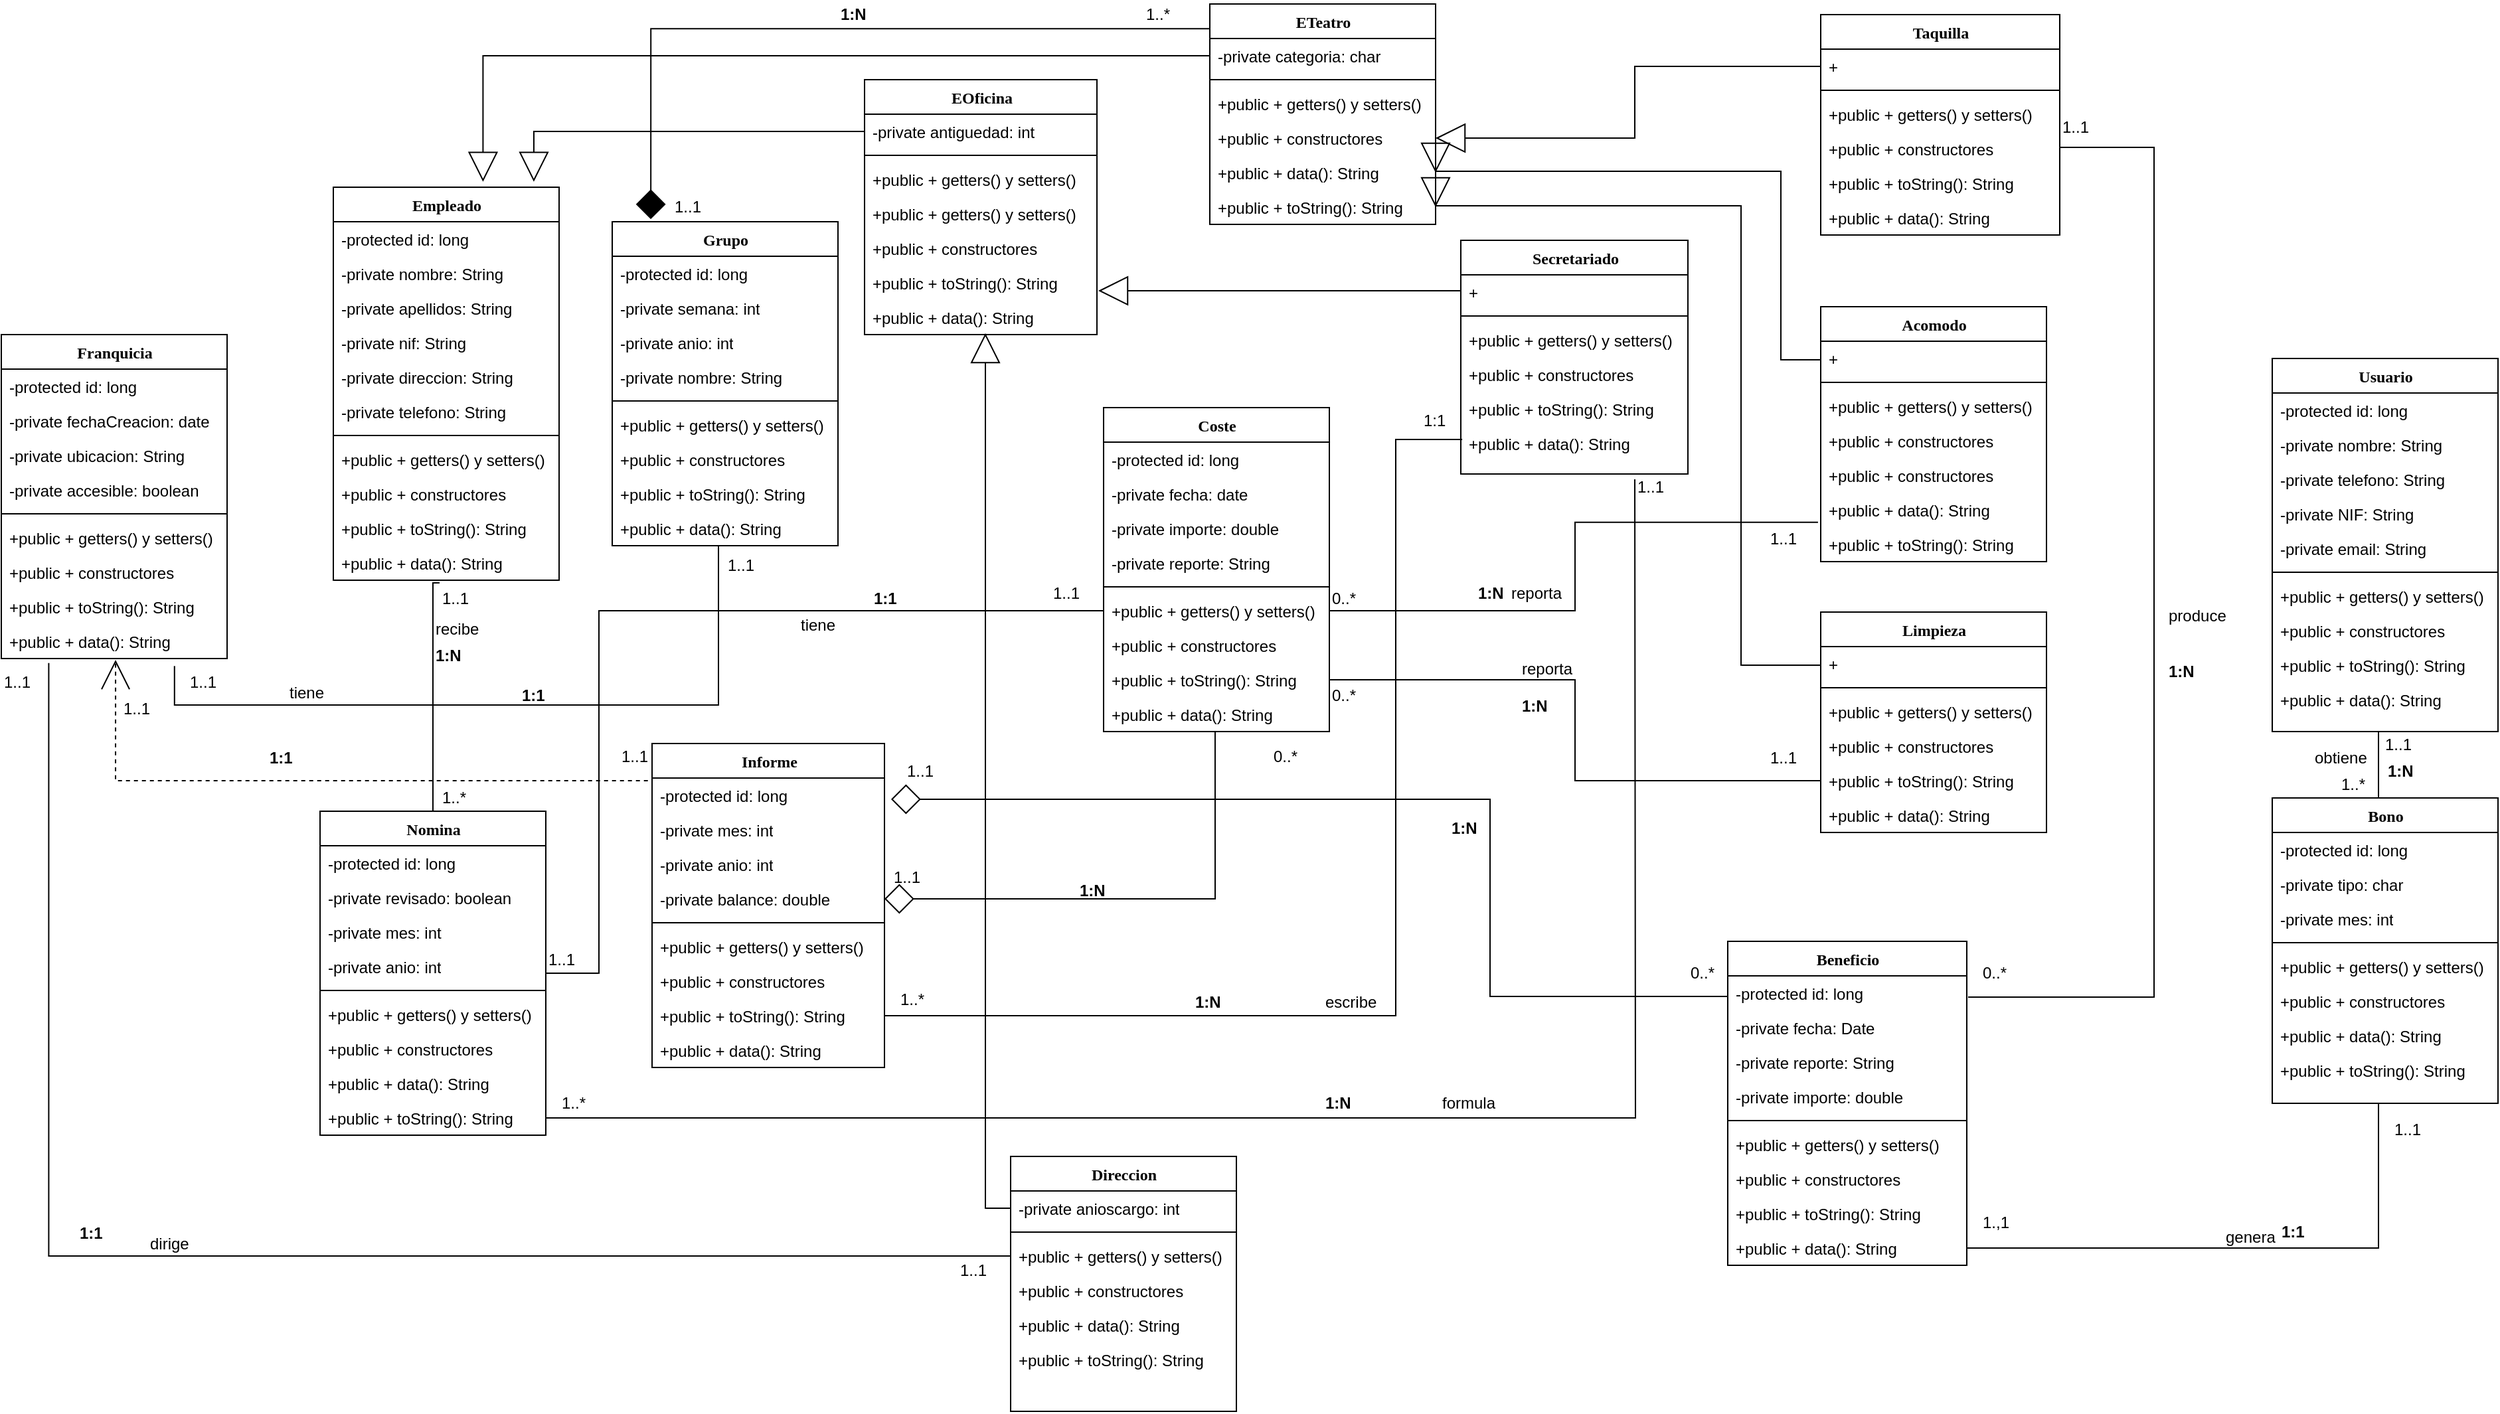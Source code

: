 <mxfile version="12.2.6" pages="1"><diagram id="ht3zKHIwTrrKNkmXkaW5" name="Page-1"><mxGraphModel dx="750" dy="416" grid="1" gridSize="10" guides="1" tooltips="1" connect="1" arrows="1" fold="1" page="1" pageScale="1" pageWidth="827" pageHeight="1169" math="0" shadow="0"><root><mxCell id="0"/><mxCell id="1" parent="0"/><mxCell id="BQXyZLP8U4lLAC8pOFy4-1" value="Franquicia" style="swimlane;html=1;fontStyle=1;align=center;verticalAlign=top;childLayout=stackLayout;horizontal=1;startSize=26;horizontalStack=0;resizeParent=1;resizeLast=0;collapsible=1;marginBottom=0;swimlaneFillColor=#ffffff;rounded=0;shadow=0;comic=0;labelBackgroundColor=none;strokeColor=#000000;strokeWidth=1;fillColor=none;fontFamily=Verdana;fontSize=12;fontColor=#000000;" parent="1" vertex="1"><mxGeometry x="160" y="471" width="170" height="244" as="geometry"/></mxCell><mxCell id="BQXyZLP8U4lLAC8pOFy4-2" value="-protected id: long" style="text;html=1;strokeColor=none;fillColor=none;align=left;verticalAlign=top;spacingLeft=4;spacingRight=4;whiteSpace=wrap;overflow=hidden;rotatable=0;points=[[0,0.5],[1,0.5]];portConstraint=eastwest;" parent="BQXyZLP8U4lLAC8pOFy4-1" vertex="1"><mxGeometry y="26" width="170" height="26" as="geometry"/></mxCell><mxCell id="BQXyZLP8U4lLAC8pOFy4-3" value="-private&amp;nbsp;fechaCreacion: date" style="text;html=1;strokeColor=none;fillColor=none;align=left;verticalAlign=top;spacingLeft=4;spacingRight=4;whiteSpace=wrap;overflow=hidden;rotatable=0;points=[[0,0.5],[1,0.5]];portConstraint=eastwest;" parent="BQXyZLP8U4lLAC8pOFy4-1" vertex="1"><mxGeometry y="52" width="170" height="26" as="geometry"/></mxCell><mxCell id="BQXyZLP8U4lLAC8pOFy4-4" value="-private&amp;nbsp;ubicacion: String" style="text;html=1;strokeColor=none;fillColor=none;align=left;verticalAlign=top;spacingLeft=4;spacingRight=4;whiteSpace=wrap;overflow=hidden;rotatable=0;points=[[0,0.5],[1,0.5]];portConstraint=eastwest;" parent="BQXyZLP8U4lLAC8pOFy4-1" vertex="1"><mxGeometry y="78" width="170" height="26" as="geometry"/></mxCell><mxCell id="BQXyZLP8U4lLAC8pOFy4-5" value="-private accesible: boolean" style="text;html=1;strokeColor=none;fillColor=none;align=left;verticalAlign=top;spacingLeft=4;spacingRight=4;whiteSpace=wrap;overflow=hidden;rotatable=0;points=[[0,0.5],[1,0.5]];portConstraint=eastwest;" parent="BQXyZLP8U4lLAC8pOFy4-1" vertex="1"><mxGeometry y="104" width="170" height="26" as="geometry"/></mxCell><mxCell id="BQXyZLP8U4lLAC8pOFy4-6" value="" style="line;strokeWidth=1;html=1;" parent="BQXyZLP8U4lLAC8pOFy4-1" vertex="1"><mxGeometry y="130" width="170" height="10" as="geometry"/></mxCell><mxCell id="BQXyZLP8U4lLAC8pOFy4-7" value="+public + getters() y setters()" style="text;html=1;strokeColor=none;fillColor=none;align=left;verticalAlign=top;spacingLeft=4;spacingRight=4;whiteSpace=wrap;overflow=hidden;rotatable=0;points=[[0,0.5],[1,0.5]];portConstraint=eastwest;" parent="BQXyZLP8U4lLAC8pOFy4-1" vertex="1"><mxGeometry y="140" width="170" height="26" as="geometry"/></mxCell><mxCell id="BQXyZLP8U4lLAC8pOFy4-8" value="+public + constructores" style="text;html=1;strokeColor=none;fillColor=none;align=left;verticalAlign=top;spacingLeft=4;spacingRight=4;whiteSpace=wrap;overflow=hidden;rotatable=0;points=[[0,0.5],[1,0.5]];portConstraint=eastwest;" parent="BQXyZLP8U4lLAC8pOFy4-1" vertex="1"><mxGeometry y="166" width="170" height="26" as="geometry"/></mxCell><mxCell id="BQXyZLP8U4lLAC8pOFy4-9" value="+public + toString(): String" style="text;html=1;strokeColor=none;fillColor=none;align=left;verticalAlign=top;spacingLeft=4;spacingRight=4;whiteSpace=wrap;overflow=hidden;rotatable=0;points=[[0,0.5],[1,0.5]];portConstraint=eastwest;" parent="BQXyZLP8U4lLAC8pOFy4-1" vertex="1"><mxGeometry y="192" width="170" height="26" as="geometry"/></mxCell><mxCell id="BQXyZLP8U4lLAC8pOFy4-10" value="+public + data(): String" style="text;html=1;strokeColor=none;fillColor=none;align=left;verticalAlign=top;spacingLeft=4;spacingRight=4;whiteSpace=wrap;overflow=hidden;rotatable=0;points=[[0,0.5],[1,0.5]];portConstraint=eastwest;" parent="BQXyZLP8U4lLAC8pOFy4-1" vertex="1"><mxGeometry y="218" width="170" height="26" as="geometry"/></mxCell><mxCell id="BQXyZLP8U4lLAC8pOFy4-11" value="Empleado" style="swimlane;html=1;fontStyle=1;align=center;verticalAlign=top;childLayout=stackLayout;horizontal=1;startSize=26;horizontalStack=0;resizeParent=1;resizeLast=0;collapsible=1;marginBottom=0;swimlaneFillColor=#ffffff;rounded=0;shadow=0;comic=0;labelBackgroundColor=none;strokeColor=#000000;strokeWidth=1;fillColor=none;fontFamily=Verdana;fontSize=12;fontColor=#000000;" parent="1" vertex="1"><mxGeometry x="410" y="360" width="170" height="296" as="geometry"/></mxCell><mxCell id="BQXyZLP8U4lLAC8pOFy4-12" value="-protected id: long" style="text;html=1;strokeColor=none;fillColor=none;align=left;verticalAlign=top;spacingLeft=4;spacingRight=4;whiteSpace=wrap;overflow=hidden;rotatable=0;points=[[0,0.5],[1,0.5]];portConstraint=eastwest;" parent="BQXyZLP8U4lLAC8pOFy4-11" vertex="1"><mxGeometry y="26" width="170" height="26" as="geometry"/></mxCell><mxCell id="BQXyZLP8U4lLAC8pOFy4-13" value="-private&amp;nbsp;nombre: String" style="text;html=1;strokeColor=none;fillColor=none;align=left;verticalAlign=top;spacingLeft=4;spacingRight=4;whiteSpace=wrap;overflow=hidden;rotatable=0;points=[[0,0.5],[1,0.5]];portConstraint=eastwest;" parent="BQXyZLP8U4lLAC8pOFy4-11" vertex="1"><mxGeometry y="52" width="170" height="26" as="geometry"/></mxCell><mxCell id="BQXyZLP8U4lLAC8pOFy4-14" value="-private&amp;nbsp;apellidos: String" style="text;html=1;strokeColor=none;fillColor=none;align=left;verticalAlign=top;spacingLeft=4;spacingRight=4;whiteSpace=wrap;overflow=hidden;rotatable=0;points=[[0,0.5],[1,0.5]];portConstraint=eastwest;" parent="BQXyZLP8U4lLAC8pOFy4-11" vertex="1"><mxGeometry y="78" width="170" height="26" as="geometry"/></mxCell><mxCell id="BQXyZLP8U4lLAC8pOFy4-15" value="-private&amp;nbsp;nif: String" style="text;html=1;strokeColor=none;fillColor=none;align=left;verticalAlign=top;spacingLeft=4;spacingRight=4;whiteSpace=wrap;overflow=hidden;rotatable=0;points=[[0,0.5],[1,0.5]];portConstraint=eastwest;" parent="BQXyZLP8U4lLAC8pOFy4-11" vertex="1"><mxGeometry y="104" width="170" height="26" as="geometry"/></mxCell><mxCell id="BQXyZLP8U4lLAC8pOFy4-16" value="-private&amp;nbsp;direccion: String" style="text;html=1;strokeColor=none;fillColor=none;align=left;verticalAlign=top;spacingLeft=4;spacingRight=4;whiteSpace=wrap;overflow=hidden;rotatable=0;points=[[0,0.5],[1,0.5]];portConstraint=eastwest;" parent="BQXyZLP8U4lLAC8pOFy4-11" vertex="1"><mxGeometry y="130" width="170" height="26" as="geometry"/></mxCell><mxCell id="BQXyZLP8U4lLAC8pOFy4-17" value="-private&amp;nbsp;telefono: String" style="text;html=1;strokeColor=none;fillColor=none;align=left;verticalAlign=top;spacingLeft=4;spacingRight=4;whiteSpace=wrap;overflow=hidden;rotatable=0;points=[[0,0.5],[1,0.5]];portConstraint=eastwest;" parent="BQXyZLP8U4lLAC8pOFy4-11" vertex="1"><mxGeometry y="156" width="170" height="26" as="geometry"/></mxCell><mxCell id="BQXyZLP8U4lLAC8pOFy4-18" value="" style="line;strokeWidth=1;html=1;" parent="BQXyZLP8U4lLAC8pOFy4-11" vertex="1"><mxGeometry y="182" width="170" height="10" as="geometry"/></mxCell><mxCell id="BQXyZLP8U4lLAC8pOFy4-19" value="+public + getters() y setters()" style="text;html=1;strokeColor=none;fillColor=none;align=left;verticalAlign=top;spacingLeft=4;spacingRight=4;whiteSpace=wrap;overflow=hidden;rotatable=0;points=[[0,0.5],[1,0.5]];portConstraint=eastwest;" parent="BQXyZLP8U4lLAC8pOFy4-11" vertex="1"><mxGeometry y="192" width="170" height="26" as="geometry"/></mxCell><mxCell id="BQXyZLP8U4lLAC8pOFy4-20" value="+public + constructores" style="text;html=1;strokeColor=none;fillColor=none;align=left;verticalAlign=top;spacingLeft=4;spacingRight=4;whiteSpace=wrap;overflow=hidden;rotatable=0;points=[[0,0.5],[1,0.5]];portConstraint=eastwest;" parent="BQXyZLP8U4lLAC8pOFy4-11" vertex="1"><mxGeometry y="218" width="170" height="26" as="geometry"/></mxCell><mxCell id="BQXyZLP8U4lLAC8pOFy4-21" value="+public + toString(): String" style="text;html=1;strokeColor=none;fillColor=none;align=left;verticalAlign=top;spacingLeft=4;spacingRight=4;whiteSpace=wrap;overflow=hidden;rotatable=0;points=[[0,0.5],[1,0.5]];portConstraint=eastwest;" parent="BQXyZLP8U4lLAC8pOFy4-11" vertex="1"><mxGeometry y="244" width="170" height="26" as="geometry"/></mxCell><mxCell id="BQXyZLP8U4lLAC8pOFy4-22" value="+public + data(): String" style="text;html=1;strokeColor=none;fillColor=none;align=left;verticalAlign=top;spacingLeft=4;spacingRight=4;whiteSpace=wrap;overflow=hidden;rotatable=0;points=[[0,0.5],[1,0.5]];portConstraint=eastwest;" parent="BQXyZLP8U4lLAC8pOFy4-11" vertex="1"><mxGeometry y="270" width="170" height="26" as="geometry"/></mxCell><mxCell id="BQXyZLP8U4lLAC8pOFy4-23" value="EOficina" style="swimlane;html=1;fontStyle=1;align=center;verticalAlign=top;childLayout=stackLayout;horizontal=1;startSize=26;horizontalStack=0;resizeParent=1;resizeLast=0;collapsible=1;marginBottom=0;swimlaneFillColor=#ffffff;rounded=0;shadow=0;comic=0;labelBackgroundColor=none;strokeColor=#000000;strokeWidth=1;fillColor=none;fontFamily=Verdana;fontSize=12;fontColor=#000000;" parent="1" vertex="1"><mxGeometry x="810" y="279" width="175" height="192" as="geometry"/></mxCell><mxCell id="BQXyZLP8U4lLAC8pOFy4-24" value="-private antiguedad: int" style="text;html=1;strokeColor=none;fillColor=none;align=left;verticalAlign=top;spacingLeft=4;spacingRight=4;whiteSpace=wrap;overflow=hidden;rotatable=0;points=[[0,0.5],[1,0.5]];portConstraint=eastwest;" parent="BQXyZLP8U4lLAC8pOFy4-23" vertex="1"><mxGeometry y="26" width="175" height="26" as="geometry"/></mxCell><mxCell id="BQXyZLP8U4lLAC8pOFy4-25" value="" style="line;strokeWidth=1;html=1;" parent="BQXyZLP8U4lLAC8pOFy4-23" vertex="1"><mxGeometry y="52" width="175" height="10" as="geometry"/></mxCell><mxCell id="BQXyZLP8U4lLAC8pOFy4-26" value="+public + getters() y setters()" style="text;html=1;strokeColor=none;fillColor=none;align=left;verticalAlign=top;spacingLeft=4;spacingRight=4;whiteSpace=wrap;overflow=hidden;rotatable=0;points=[[0,0.5],[1,0.5]];portConstraint=eastwest;" parent="BQXyZLP8U4lLAC8pOFy4-23" vertex="1"><mxGeometry y="62" width="175" height="26" as="geometry"/></mxCell><mxCell id="BQXyZLP8U4lLAC8pOFy4-27" value="+public + getters() y setters()" style="text;html=1;strokeColor=none;fillColor=none;align=left;verticalAlign=top;spacingLeft=4;spacingRight=4;whiteSpace=wrap;overflow=hidden;rotatable=0;points=[[0,0.5],[1,0.5]];portConstraint=eastwest;" parent="BQXyZLP8U4lLAC8pOFy4-23" vertex="1"><mxGeometry y="88" width="175" height="26" as="geometry"/></mxCell><mxCell id="BQXyZLP8U4lLAC8pOFy4-28" value="+public + constructores" style="text;html=1;strokeColor=none;fillColor=none;align=left;verticalAlign=top;spacingLeft=4;spacingRight=4;whiteSpace=wrap;overflow=hidden;rotatable=0;points=[[0,0.5],[1,0.5]];portConstraint=eastwest;" parent="BQXyZLP8U4lLAC8pOFy4-23" vertex="1"><mxGeometry y="114" width="175" height="26" as="geometry"/></mxCell><mxCell id="BQXyZLP8U4lLAC8pOFy4-29" value="+public + toString(): String" style="text;html=1;strokeColor=none;fillColor=none;align=left;verticalAlign=top;spacingLeft=4;spacingRight=4;whiteSpace=wrap;overflow=hidden;rotatable=0;points=[[0,0.5],[1,0.5]];portConstraint=eastwest;" parent="BQXyZLP8U4lLAC8pOFy4-23" vertex="1"><mxGeometry y="140" width="175" height="26" as="geometry"/></mxCell><mxCell id="BQXyZLP8U4lLAC8pOFy4-30" value="+public + data(): String" style="text;html=1;strokeColor=none;fillColor=none;align=left;verticalAlign=top;spacingLeft=4;spacingRight=4;whiteSpace=wrap;overflow=hidden;rotatable=0;points=[[0,0.5],[1,0.5]];portConstraint=eastwest;" parent="BQXyZLP8U4lLAC8pOFy4-23" vertex="1"><mxGeometry y="166" width="175" height="26" as="geometry"/></mxCell><mxCell id="BQXyZLP8U4lLAC8pOFy4-31" value="ETeatro" style="swimlane;html=1;fontStyle=1;align=center;verticalAlign=top;childLayout=stackLayout;horizontal=1;startSize=26;horizontalStack=0;resizeParent=1;resizeLast=0;collapsible=1;marginBottom=0;swimlaneFillColor=#ffffff;rounded=0;shadow=0;comic=0;labelBackgroundColor=none;strokeColor=#000000;strokeWidth=1;fillColor=none;fontFamily=Verdana;fontSize=12;fontColor=#000000;" parent="1" vertex="1"><mxGeometry x="1070" y="222" width="170" height="166" as="geometry"/></mxCell><mxCell id="BQXyZLP8U4lLAC8pOFy4-32" value="-private categoria: char" style="text;html=1;strokeColor=none;fillColor=none;align=left;verticalAlign=top;spacingLeft=4;spacingRight=4;whiteSpace=wrap;overflow=hidden;rotatable=0;points=[[0,0.5],[1,0.5]];portConstraint=eastwest;" parent="BQXyZLP8U4lLAC8pOFy4-31" vertex="1"><mxGeometry y="26" width="170" height="26" as="geometry"/></mxCell><mxCell id="BQXyZLP8U4lLAC8pOFy4-33" value="" style="line;strokeWidth=1;html=1;" parent="BQXyZLP8U4lLAC8pOFy4-31" vertex="1"><mxGeometry y="52" width="170" height="10" as="geometry"/></mxCell><mxCell id="BQXyZLP8U4lLAC8pOFy4-34" value="+public + getters() y setters()" style="text;html=1;strokeColor=none;fillColor=none;align=left;verticalAlign=top;spacingLeft=4;spacingRight=4;whiteSpace=wrap;overflow=hidden;rotatable=0;points=[[0,0.5],[1,0.5]];portConstraint=eastwest;" parent="BQXyZLP8U4lLAC8pOFy4-31" vertex="1"><mxGeometry y="62" width="170" height="26" as="geometry"/></mxCell><mxCell id="BQXyZLP8U4lLAC8pOFy4-35" value="+public + constructores" style="text;html=1;strokeColor=none;fillColor=none;align=left;verticalAlign=top;spacingLeft=4;spacingRight=4;whiteSpace=wrap;overflow=hidden;rotatable=0;points=[[0,0.5],[1,0.5]];portConstraint=eastwest;" parent="BQXyZLP8U4lLAC8pOFy4-31" vertex="1"><mxGeometry y="88" width="170" height="26" as="geometry"/></mxCell><mxCell id="BQXyZLP8U4lLAC8pOFy4-36" value="+public + data(): String" style="text;html=1;strokeColor=none;fillColor=none;align=left;verticalAlign=top;spacingLeft=4;spacingRight=4;whiteSpace=wrap;overflow=hidden;rotatable=0;points=[[0,0.5],[1,0.5]];portConstraint=eastwest;" parent="BQXyZLP8U4lLAC8pOFy4-31" vertex="1"><mxGeometry y="114" width="170" height="26" as="geometry"/></mxCell><mxCell id="BQXyZLP8U4lLAC8pOFy4-37" value="+public + toString(): String" style="text;html=1;strokeColor=none;fillColor=none;align=left;verticalAlign=top;spacingLeft=4;spacingRight=4;whiteSpace=wrap;overflow=hidden;rotatable=0;points=[[0,0.5],[1,0.5]];portConstraint=eastwest;" parent="BQXyZLP8U4lLAC8pOFy4-31" vertex="1"><mxGeometry y="140" width="170" height="26" as="geometry"/></mxCell><mxCell id="BQXyZLP8U4lLAC8pOFy4-38" value="Taquilla" style="swimlane;html=1;fontStyle=1;align=center;verticalAlign=top;childLayout=stackLayout;horizontal=1;startSize=26;horizontalStack=0;resizeParent=1;resizeLast=0;collapsible=1;marginBottom=0;swimlaneFillColor=#ffffff;rounded=0;shadow=0;comic=0;labelBackgroundColor=none;strokeColor=#000000;strokeWidth=1;fillColor=none;fontFamily=Verdana;fontSize=12;fontColor=#000000;" parent="1" vertex="1"><mxGeometry x="1530" y="230" width="180" height="166" as="geometry"/></mxCell><mxCell id="BQXyZLP8U4lLAC8pOFy4-39" value="+" style="text;html=1;strokeColor=none;fillColor=none;align=left;verticalAlign=top;spacingLeft=4;spacingRight=4;whiteSpace=wrap;overflow=hidden;rotatable=0;points=[[0,0.5],[1,0.5]];portConstraint=eastwest;" parent="BQXyZLP8U4lLAC8pOFy4-38" vertex="1"><mxGeometry y="26" width="180" height="26" as="geometry"/></mxCell><mxCell id="BQXyZLP8U4lLAC8pOFy4-40" value="" style="line;strokeWidth=1;html=1;" parent="BQXyZLP8U4lLAC8pOFy4-38" vertex="1"><mxGeometry y="52" width="180" height="10" as="geometry"/></mxCell><mxCell id="BQXyZLP8U4lLAC8pOFy4-41" value="+public + getters() y setters()" style="text;html=1;strokeColor=none;fillColor=none;align=left;verticalAlign=top;spacingLeft=4;spacingRight=4;whiteSpace=wrap;overflow=hidden;rotatable=0;points=[[0,0.5],[1,0.5]];portConstraint=eastwest;" parent="BQXyZLP8U4lLAC8pOFy4-38" vertex="1"><mxGeometry y="62" width="180" height="26" as="geometry"/></mxCell><mxCell id="BQXyZLP8U4lLAC8pOFy4-42" value="+public + constructores" style="text;html=1;strokeColor=none;fillColor=none;align=left;verticalAlign=top;spacingLeft=4;spacingRight=4;whiteSpace=wrap;overflow=hidden;rotatable=0;points=[[0,0.5],[1,0.5]];portConstraint=eastwest;" parent="BQXyZLP8U4lLAC8pOFy4-38" vertex="1"><mxGeometry y="88" width="180" height="26" as="geometry"/></mxCell><mxCell id="BQXyZLP8U4lLAC8pOFy4-43" value="+public + toString(): String" style="text;html=1;strokeColor=none;fillColor=none;align=left;verticalAlign=top;spacingLeft=4;spacingRight=4;whiteSpace=wrap;overflow=hidden;rotatable=0;points=[[0,0.5],[1,0.5]];portConstraint=eastwest;" parent="BQXyZLP8U4lLAC8pOFy4-38" vertex="1"><mxGeometry y="114" width="180" height="26" as="geometry"/></mxCell><mxCell id="BQXyZLP8U4lLAC8pOFy4-44" value="+public + data(): String" style="text;html=1;strokeColor=none;fillColor=none;align=left;verticalAlign=top;spacingLeft=4;spacingRight=4;whiteSpace=wrap;overflow=hidden;rotatable=0;points=[[0,0.5],[1,0.5]];portConstraint=eastwest;" parent="BQXyZLP8U4lLAC8pOFy4-38" vertex="1"><mxGeometry y="140" width="180" height="26" as="geometry"/></mxCell><mxCell id="BQXyZLP8U4lLAC8pOFy4-45" value="Acomodo" style="swimlane;html=1;fontStyle=1;align=center;verticalAlign=top;childLayout=stackLayout;horizontal=1;startSize=26;horizontalStack=0;resizeParent=1;resizeLast=0;collapsible=1;marginBottom=0;swimlaneFillColor=#ffffff;rounded=0;shadow=0;comic=0;labelBackgroundColor=none;strokeColor=#000000;strokeWidth=1;fillColor=none;fontFamily=Verdana;fontSize=12;fontColor=#000000;" parent="1" vertex="1"><mxGeometry x="1530" y="450" width="170" height="192" as="geometry"/></mxCell><mxCell id="BQXyZLP8U4lLAC8pOFy4-46" value="+&amp;nbsp;" style="text;html=1;strokeColor=none;fillColor=none;align=left;verticalAlign=top;spacingLeft=4;spacingRight=4;whiteSpace=wrap;overflow=hidden;rotatable=0;points=[[0,0.5],[1,0.5]];portConstraint=eastwest;" parent="BQXyZLP8U4lLAC8pOFy4-45" vertex="1"><mxGeometry y="26" width="170" height="26" as="geometry"/></mxCell><mxCell id="BQXyZLP8U4lLAC8pOFy4-47" value="" style="line;strokeWidth=1;html=1;" parent="BQXyZLP8U4lLAC8pOFy4-45" vertex="1"><mxGeometry y="52" width="170" height="10" as="geometry"/></mxCell><mxCell id="BQXyZLP8U4lLAC8pOFy4-48" value="+public + getters() y setters()" style="text;html=1;strokeColor=none;fillColor=none;align=left;verticalAlign=top;spacingLeft=4;spacingRight=4;whiteSpace=wrap;overflow=hidden;rotatable=0;points=[[0,0.5],[1,0.5]];portConstraint=eastwest;" parent="BQXyZLP8U4lLAC8pOFy4-45" vertex="1"><mxGeometry y="62" width="170" height="26" as="geometry"/></mxCell><mxCell id="BQXyZLP8U4lLAC8pOFy4-49" value="+public + constructores" style="text;html=1;strokeColor=none;fillColor=none;align=left;verticalAlign=top;spacingLeft=4;spacingRight=4;whiteSpace=wrap;overflow=hidden;rotatable=0;points=[[0,0.5],[1,0.5]];portConstraint=eastwest;" parent="BQXyZLP8U4lLAC8pOFy4-45" vertex="1"><mxGeometry y="88" width="170" height="26" as="geometry"/></mxCell><mxCell id="BQXyZLP8U4lLAC8pOFy4-50" value="+public + constructores" style="text;html=1;strokeColor=none;fillColor=none;align=left;verticalAlign=top;spacingLeft=4;spacingRight=4;whiteSpace=wrap;overflow=hidden;rotatable=0;points=[[0,0.5],[1,0.5]];portConstraint=eastwest;" parent="BQXyZLP8U4lLAC8pOFy4-45" vertex="1"><mxGeometry y="114" width="170" height="26" as="geometry"/></mxCell><mxCell id="BQXyZLP8U4lLAC8pOFy4-51" value="+public + data(): String" style="text;html=1;strokeColor=none;fillColor=none;align=left;verticalAlign=top;spacingLeft=4;spacingRight=4;whiteSpace=wrap;overflow=hidden;rotatable=0;points=[[0,0.5],[1,0.5]];portConstraint=eastwest;" parent="BQXyZLP8U4lLAC8pOFy4-45" vertex="1"><mxGeometry y="140" width="170" height="26" as="geometry"/></mxCell><mxCell id="BQXyZLP8U4lLAC8pOFy4-52" value="+public + toString(): String" style="text;html=1;strokeColor=none;fillColor=none;align=left;verticalAlign=top;spacingLeft=4;spacingRight=4;whiteSpace=wrap;overflow=hidden;rotatable=0;points=[[0,0.5],[1,0.5]];portConstraint=eastwest;" parent="BQXyZLP8U4lLAC8pOFy4-45" vertex="1"><mxGeometry y="166" width="170" height="26" as="geometry"/></mxCell><mxCell id="BQXyZLP8U4lLAC8pOFy4-53" value="Limpieza" style="swimlane;html=1;fontStyle=1;align=center;verticalAlign=top;childLayout=stackLayout;horizontal=1;startSize=26;horizontalStack=0;resizeParent=1;resizeLast=0;collapsible=1;marginBottom=0;swimlaneFillColor=#ffffff;rounded=0;shadow=0;comic=0;labelBackgroundColor=none;strokeColor=#000000;strokeWidth=1;fillColor=none;fontFamily=Verdana;fontSize=12;fontColor=#000000;" parent="1" vertex="1"><mxGeometry x="1530" y="680" width="170" height="166" as="geometry"/></mxCell><mxCell id="BQXyZLP8U4lLAC8pOFy4-54" value="+" style="text;html=1;strokeColor=none;fillColor=none;align=left;verticalAlign=top;spacingLeft=4;spacingRight=4;whiteSpace=wrap;overflow=hidden;rotatable=0;points=[[0,0.5],[1,0.5]];portConstraint=eastwest;" parent="BQXyZLP8U4lLAC8pOFy4-53" vertex="1"><mxGeometry y="26" width="170" height="26" as="geometry"/></mxCell><mxCell id="BQXyZLP8U4lLAC8pOFy4-55" value="" style="line;strokeWidth=1;html=1;" parent="BQXyZLP8U4lLAC8pOFy4-53" vertex="1"><mxGeometry y="52" width="170" height="10" as="geometry"/></mxCell><mxCell id="BQXyZLP8U4lLAC8pOFy4-56" value="+public + getters() y setters()" style="text;html=1;strokeColor=none;fillColor=none;align=left;verticalAlign=top;spacingLeft=4;spacingRight=4;whiteSpace=wrap;overflow=hidden;rotatable=0;points=[[0,0.5],[1,0.5]];portConstraint=eastwest;" parent="BQXyZLP8U4lLAC8pOFy4-53" vertex="1"><mxGeometry y="62" width="170" height="26" as="geometry"/></mxCell><mxCell id="BQXyZLP8U4lLAC8pOFy4-57" value="+public + constructores" style="text;html=1;strokeColor=none;fillColor=none;align=left;verticalAlign=top;spacingLeft=4;spacingRight=4;whiteSpace=wrap;overflow=hidden;rotatable=0;points=[[0,0.5],[1,0.5]];portConstraint=eastwest;" parent="BQXyZLP8U4lLAC8pOFy4-53" vertex="1"><mxGeometry y="88" width="170" height="26" as="geometry"/></mxCell><mxCell id="BQXyZLP8U4lLAC8pOFy4-58" value="+public + toString(): String" style="text;html=1;strokeColor=none;fillColor=none;align=left;verticalAlign=top;spacingLeft=4;spacingRight=4;whiteSpace=wrap;overflow=hidden;rotatable=0;points=[[0,0.5],[1,0.5]];portConstraint=eastwest;" parent="BQXyZLP8U4lLAC8pOFy4-53" vertex="1"><mxGeometry y="114" width="170" height="26" as="geometry"/></mxCell><mxCell id="BQXyZLP8U4lLAC8pOFy4-59" value="+public + data(): String" style="text;html=1;strokeColor=none;fillColor=none;align=left;verticalAlign=top;spacingLeft=4;spacingRight=4;whiteSpace=wrap;overflow=hidden;rotatable=0;points=[[0,0.5],[1,0.5]];portConstraint=eastwest;" parent="BQXyZLP8U4lLAC8pOFy4-53" vertex="1"><mxGeometry y="140" width="170" height="26" as="geometry"/></mxCell><mxCell id="BQXyZLP8U4lLAC8pOFy4-60" value="&lt;span style=&quot;font-family: &amp;#34;helvetica&amp;#34; , &amp;#34;arial&amp;#34; , sans-serif ; font-size: 0px&quot;&gt;%3CmxGraphModel%3E%3Croot%3E%3CmxCell%20id%3D%220%22%2F%3E%3CmxCell%20id%3D%221%22%20parent%3D%220%22%2F%3E%3CmxCell%20id%3D%222%22%20value%3D%22Taquillero%22%20style%3D%22swimlane%3Bhtml%3D1%3BfontStyle%3D1%3Balign%3Dcenter%3BverticalAlign%3Dtop%3BchildLayout%3DstackLayout%3Bhorizontal%3D1%3BstartSize%3D26%3BhorizontalStack%3D0%3BresizeParent%3D1%3BresizeLast%3D0%3Bcollapsible%3D1%3BmarginBottom%3D0%3BswimlaneFillColor%3D%23ffffff%3Brounded%3D0%3Bshadow%3D0%3Bcomic%3D0%3BlabelBackgroundColor%3Dnone%3BstrokeColor%3D%23000000%3BstrokeWidth%3D1%3BfillColor%3Dnone%3BfontFamily%3DVerdana%3BfontSize%3D12%3BfontColor%3D%23000000%3B%22%20vertex%3D%221%22%20parent%3D%221%22%3E%3CmxGeometry%20x%3D%221320%22%20y%3D%2240%22%20width%3D%22140%22%20height%3D%22147%22%20as%3D%22geometry%22%2F%3E%3C%2FmxCell%3E%3CmxCell%20id%3D%223%22%20value%3D%22%2B%20method(type)%3A%20type%22%20style%3D%22text%3Bhtml%3D1%3BstrokeColor%3Dnone%3BfillColor%3Dnone%3Balign%3Dleft%3BverticalAlign%3Dtop%3BspacingLeft%3D4%3BspacingRight%3D4%3BwhiteSpace%3Dwrap%3Boverflow%3Dhidden%3Brotatable%3D0%3Bpoints%3D%5B%5B0%2C0.5%5D%2C%5B1%2C0.5%5D%5D%3BportConstraint%3Deastwest%3B%22%20vertex%3D%221%22%20parent%3D%222%22%3E%3CmxGeometry%20y%3D%2226%22%20width%3D%22140%22%20height%3D%2226%22%20as%3D%22geometry%22%2F%3E%3C%2FmxCell%3E%3CmxCell%20id%3D%224%22%20value%3D%22Acomodador%22%20style%3D%22swimlane%3Bhtml%3D1%3BfontStyle%3D1%3Balign%3Dcenter%3BverticalAlign%3Dtop%3BchildLayout%3DstackLayout%3Bhorizontal%3D1%3BstartSize%3D26%3BhorizontalStack%3D0%3BresizeParent%3D1%3BresizeLast%3D0%3Bcollapsible%3D1%3BmarginBottom%3D0%3BswimlaneFillColor%3D%23ffffff%3Brounded%3D0%3Bshadow%3D0%3Bcomic%3D0%3BlabelBackgroundColor%3Dnone%3BstrokeColor%3D%23000000%3BstrokeWidth%3D1%3BfillColor%3Dnone%3BfontFamily%3DVerdana%3BfontSize%3D12%3BfontColor%3D%23000000%3B%22%20vertex%3D%221%22%20parent%3D%221%22%3E%3CmxGeometry%20x%3D%221280%22%20y%3D%22228.0%22%20width%3D%22160%22%20height%3D%22147%22%20as%3D%22geometry%22%2F%3E%3C%2FmxCell%3E%3CmxCell%20id%3D%225%22%20value%3D%22%2B%20categor%C3%ADa%3A%20char%22%20style%3D%22text%3Bhtml%3D1%3BstrokeColor%3Dnone%3BfillColor%3Dnone%3Balign%3Dleft%3BverticalAlign%3Dtop%3BspacingLeft%3D4%3BspacingRight%3D4%3BwhiteSpace%3Dwrap%3Boverflow%3Dhidden%3Brotatable%3D0%3Bpoints%3D%5B%5B0%2C0.5%5D%2C%5B1%2C0.5%5D%5D%3BportConstraint%3Deastwest%3B%22%20vertex%3D%221%22%20parent%3D%224%22%3E%3CmxGeometry%20y%3D%2226%22%20width%3D%22160%22%20height%3D%2226%22%20as%3D%22geometry%22%2F%3E%3C%2FmxCell%3E%3C%2Froot%3E%3C%2FmxGraphModel%3E&lt;/span&gt;" style="text;html=1;resizable=0;points=[];autosize=1;align=left;verticalAlign=top;spacingTop=-4;" parent="1" vertex="1"><mxGeometry x="1121" y="612" width="20" height="20" as="geometry"/></mxCell><mxCell id="BQXyZLP8U4lLAC8pOFy4-61" value="Secretariado" style="swimlane;html=1;fontStyle=1;align=center;verticalAlign=top;childLayout=stackLayout;horizontal=1;startSize=26;horizontalStack=0;resizeParent=1;resizeLast=0;collapsible=1;marginBottom=0;swimlaneFillColor=#ffffff;rounded=0;shadow=0;comic=0;labelBackgroundColor=none;strokeColor=#000000;strokeWidth=1;fillColor=none;fontFamily=Verdana;fontSize=12;fontColor=#000000;" parent="1" vertex="1"><mxGeometry x="1259" y="400" width="171" height="176" as="geometry"/></mxCell><mxCell id="BQXyZLP8U4lLAC8pOFy4-62" value="+" style="text;html=1;strokeColor=none;fillColor=none;align=left;verticalAlign=top;spacingLeft=4;spacingRight=4;whiteSpace=wrap;overflow=hidden;rotatable=0;points=[[0,0.5],[1,0.5]];portConstraint=eastwest;" parent="BQXyZLP8U4lLAC8pOFy4-61" vertex="1"><mxGeometry y="26" width="171" height="26" as="geometry"/></mxCell><mxCell id="BQXyZLP8U4lLAC8pOFy4-63" value="" style="line;strokeWidth=1;html=1;" parent="BQXyZLP8U4lLAC8pOFy4-61" vertex="1"><mxGeometry y="52" width="171" height="10" as="geometry"/></mxCell><mxCell id="BQXyZLP8U4lLAC8pOFy4-64" value="+public + getters() y setters()" style="text;html=1;strokeColor=none;fillColor=none;align=left;verticalAlign=top;spacingLeft=4;spacingRight=4;whiteSpace=wrap;overflow=hidden;rotatable=0;points=[[0,0.5],[1,0.5]];portConstraint=eastwest;" parent="BQXyZLP8U4lLAC8pOFy4-61" vertex="1"><mxGeometry y="62" width="171" height="26" as="geometry"/></mxCell><mxCell id="BQXyZLP8U4lLAC8pOFy4-65" value="+public + constructores" style="text;html=1;strokeColor=none;fillColor=none;align=left;verticalAlign=top;spacingLeft=4;spacingRight=4;whiteSpace=wrap;overflow=hidden;rotatable=0;points=[[0,0.5],[1,0.5]];portConstraint=eastwest;" parent="BQXyZLP8U4lLAC8pOFy4-61" vertex="1"><mxGeometry y="88" width="171" height="26" as="geometry"/></mxCell><mxCell id="BQXyZLP8U4lLAC8pOFy4-66" value="+public + toString(): String" style="text;html=1;strokeColor=none;fillColor=none;align=left;verticalAlign=top;spacingLeft=4;spacingRight=4;whiteSpace=wrap;overflow=hidden;rotatable=0;points=[[0,0.5],[1,0.5]];portConstraint=eastwest;" parent="BQXyZLP8U4lLAC8pOFy4-61" vertex="1"><mxGeometry y="114" width="171" height="26" as="geometry"/></mxCell><mxCell id="BQXyZLP8U4lLAC8pOFy4-67" value="+public + data(): String" style="text;html=1;strokeColor=none;fillColor=none;align=left;verticalAlign=top;spacingLeft=4;spacingRight=4;whiteSpace=wrap;overflow=hidden;rotatable=0;points=[[0,0.5],[1,0.5]];portConstraint=eastwest;" parent="BQXyZLP8U4lLAC8pOFy4-61" vertex="1"><mxGeometry y="140" width="171" height="26" as="geometry"/></mxCell><mxCell id="BQXyZLP8U4lLAC8pOFy4-68" value="Direccion" style="swimlane;html=1;fontStyle=1;align=center;verticalAlign=top;childLayout=stackLayout;horizontal=1;startSize=26;horizontalStack=0;resizeParent=1;resizeLast=0;collapsible=1;marginBottom=0;swimlaneFillColor=#ffffff;rounded=0;shadow=0;comic=0;labelBackgroundColor=none;strokeColor=#000000;strokeWidth=1;fillColor=none;fontFamily=Verdana;fontSize=12;fontColor=#000000;" parent="1" vertex="1"><mxGeometry x="920" y="1090" width="170" height="192" as="geometry"/></mxCell><mxCell id="BQXyZLP8U4lLAC8pOFy4-69" value="-private anioscargo: int" style="text;html=1;strokeColor=none;fillColor=none;align=left;verticalAlign=top;spacingLeft=4;spacingRight=4;whiteSpace=wrap;overflow=hidden;rotatable=0;points=[[0,0.5],[1,0.5]];portConstraint=eastwest;" parent="BQXyZLP8U4lLAC8pOFy4-68" vertex="1"><mxGeometry y="26" width="170" height="26" as="geometry"/></mxCell><mxCell id="BQXyZLP8U4lLAC8pOFy4-70" value="" style="line;strokeWidth=1;html=1;" parent="BQXyZLP8U4lLAC8pOFy4-68" vertex="1"><mxGeometry y="52" width="170" height="10" as="geometry"/></mxCell><mxCell id="BQXyZLP8U4lLAC8pOFy4-71" value="+public + getters() y setters()" style="text;html=1;strokeColor=none;fillColor=none;align=left;verticalAlign=top;spacingLeft=4;spacingRight=4;whiteSpace=wrap;overflow=hidden;rotatable=0;points=[[0,0.5],[1,0.5]];portConstraint=eastwest;" parent="BQXyZLP8U4lLAC8pOFy4-68" vertex="1"><mxGeometry y="62" width="170" height="26" as="geometry"/></mxCell><mxCell id="BQXyZLP8U4lLAC8pOFy4-72" value="+public + constructores" style="text;html=1;strokeColor=none;fillColor=none;align=left;verticalAlign=top;spacingLeft=4;spacingRight=4;whiteSpace=wrap;overflow=hidden;rotatable=0;points=[[0,0.5],[1,0.5]];portConstraint=eastwest;" parent="BQXyZLP8U4lLAC8pOFy4-68" vertex="1"><mxGeometry y="88" width="170" height="26" as="geometry"/></mxCell><mxCell id="BQXyZLP8U4lLAC8pOFy4-73" value="+public + data(): String" style="text;html=1;strokeColor=none;fillColor=none;align=left;verticalAlign=top;spacingLeft=4;spacingRight=4;whiteSpace=wrap;overflow=hidden;rotatable=0;points=[[0,0.5],[1,0.5]];portConstraint=eastwest;" parent="BQXyZLP8U4lLAC8pOFy4-68" vertex="1"><mxGeometry y="114" width="170" height="26" as="geometry"/></mxCell><mxCell id="BQXyZLP8U4lLAC8pOFy4-74" value="+public + toString(): String" style="text;html=1;strokeColor=none;fillColor=none;align=left;verticalAlign=top;spacingLeft=4;spacingRight=4;whiteSpace=wrap;overflow=hidden;rotatable=0;points=[[0,0.5],[1,0.5]];portConstraint=eastwest;" parent="BQXyZLP8U4lLAC8pOFy4-68" vertex="1"><mxGeometry y="140" width="170" height="26" as="geometry"/></mxCell><mxCell id="BQXyZLP8U4lLAC8pOFy4-75" value="Informe" style="swimlane;html=1;fontStyle=1;align=center;verticalAlign=top;childLayout=stackLayout;horizontal=1;startSize=26;horizontalStack=0;resizeParent=1;resizeLast=0;collapsible=1;marginBottom=0;swimlaneFillColor=#ffffff;rounded=0;shadow=0;comic=0;labelBackgroundColor=none;strokeColor=#000000;strokeWidth=1;fillColor=none;fontFamily=Verdana;fontSize=12;fontColor=#000000;" parent="1" vertex="1"><mxGeometry x="650" y="779" width="175" height="244" as="geometry"/></mxCell><mxCell id="BQXyZLP8U4lLAC8pOFy4-76" value="-protected id: long" style="text;html=1;strokeColor=none;fillColor=none;align=left;verticalAlign=top;spacingLeft=4;spacingRight=4;whiteSpace=wrap;overflow=hidden;rotatable=0;points=[[0,0.5],[1,0.5]];portConstraint=eastwest;" parent="BQXyZLP8U4lLAC8pOFy4-75" vertex="1"><mxGeometry y="26" width="175" height="26" as="geometry"/></mxCell><mxCell id="BQXyZLP8U4lLAC8pOFy4-77" value="-private mes: int" style="text;html=1;strokeColor=none;fillColor=none;align=left;verticalAlign=top;spacingLeft=4;spacingRight=4;whiteSpace=wrap;overflow=hidden;rotatable=0;points=[[0,0.5],[1,0.5]];portConstraint=eastwest;" parent="BQXyZLP8U4lLAC8pOFy4-75" vertex="1"><mxGeometry y="52" width="175" height="26" as="geometry"/></mxCell><mxCell id="BQXyZLP8U4lLAC8pOFy4-78" value="-private anio: int" style="text;html=1;strokeColor=none;fillColor=none;align=left;verticalAlign=top;spacingLeft=4;spacingRight=4;whiteSpace=wrap;overflow=hidden;rotatable=0;points=[[0,0.5],[1,0.5]];portConstraint=eastwest;" parent="BQXyZLP8U4lLAC8pOFy4-75" vertex="1"><mxGeometry y="78" width="175" height="26" as="geometry"/></mxCell><mxCell id="BQXyZLP8U4lLAC8pOFy4-79" value="-private balance: double" style="text;html=1;strokeColor=none;fillColor=none;align=left;verticalAlign=top;spacingLeft=4;spacingRight=4;whiteSpace=wrap;overflow=hidden;rotatable=0;points=[[0,0.5],[1,0.5]];portConstraint=eastwest;" parent="BQXyZLP8U4lLAC8pOFy4-75" vertex="1"><mxGeometry y="104" width="175" height="26" as="geometry"/></mxCell><mxCell id="BQXyZLP8U4lLAC8pOFy4-80" value="" style="line;strokeWidth=1;html=1;" parent="BQXyZLP8U4lLAC8pOFy4-75" vertex="1"><mxGeometry y="130" width="175" height="10" as="geometry"/></mxCell><mxCell id="BQXyZLP8U4lLAC8pOFy4-81" value="+public + getters() y setters()" style="text;html=1;strokeColor=none;fillColor=none;align=left;verticalAlign=top;spacingLeft=4;spacingRight=4;whiteSpace=wrap;overflow=hidden;rotatable=0;points=[[0,0.5],[1,0.5]];portConstraint=eastwest;" parent="BQXyZLP8U4lLAC8pOFy4-75" vertex="1"><mxGeometry y="140" width="175" height="26" as="geometry"/></mxCell><mxCell id="BQXyZLP8U4lLAC8pOFy4-82" value="+public + constructores" style="text;html=1;strokeColor=none;fillColor=none;align=left;verticalAlign=top;spacingLeft=4;spacingRight=4;whiteSpace=wrap;overflow=hidden;rotatable=0;points=[[0,0.5],[1,0.5]];portConstraint=eastwest;" parent="BQXyZLP8U4lLAC8pOFy4-75" vertex="1"><mxGeometry y="166" width="175" height="26" as="geometry"/></mxCell><mxCell id="BQXyZLP8U4lLAC8pOFy4-83" value="+public + toString(): String" style="text;html=1;strokeColor=none;fillColor=none;align=left;verticalAlign=top;spacingLeft=4;spacingRight=4;whiteSpace=wrap;overflow=hidden;rotatable=0;points=[[0,0.5],[1,0.5]];portConstraint=eastwest;" parent="BQXyZLP8U4lLAC8pOFy4-75" vertex="1"><mxGeometry y="192" width="175" height="26" as="geometry"/></mxCell><mxCell id="BQXyZLP8U4lLAC8pOFy4-84" value="+public + data(): String" style="text;html=1;strokeColor=none;fillColor=none;align=left;verticalAlign=top;spacingLeft=4;spacingRight=4;whiteSpace=wrap;overflow=hidden;rotatable=0;points=[[0,0.5],[1,0.5]];portConstraint=eastwest;" parent="BQXyZLP8U4lLAC8pOFy4-75" vertex="1"><mxGeometry y="218" width="175" height="26" as="geometry"/></mxCell><mxCell id="BQXyZLP8U4lLAC8pOFy4-85" style="edgeStyle=orthogonalEdgeStyle;rounded=0;orthogonalLoop=1;jettySize=auto;html=1;endArrow=none;endFill=0;" parent="1" source="BQXyZLP8U4lLAC8pOFy4-87" edge="1"><mxGeometry relative="1" as="geometry"><mxPoint x="490" y="658" as="targetPoint"/><Array as="points"><mxPoint x="485" y="658"/></Array></mxGeometry></mxCell><mxCell id="BQXyZLP8U4lLAC8pOFy4-86" style="edgeStyle=orthogonalEdgeStyle;rounded=0;orthogonalLoop=1;jettySize=auto;html=1;entryX=0;entryY=0.5;entryDx=0;entryDy=0;endArrow=none;endFill=0;" parent="1" source="BQXyZLP8U4lLAC8pOFy4-87" target="BQXyZLP8U4lLAC8pOFy4-113" edge="1"><mxGeometry relative="1" as="geometry"><Array as="points"><mxPoint x="610" y="952"/><mxPoint x="610" y="679"/></Array></mxGeometry></mxCell><mxCell id="BQXyZLP8U4lLAC8pOFy4-87" value="Nomina" style="swimlane;html=1;fontStyle=1;align=center;verticalAlign=top;childLayout=stackLayout;horizontal=1;startSize=26;horizontalStack=0;resizeParent=1;resizeLast=0;collapsible=1;marginBottom=0;swimlaneFillColor=#ffffff;rounded=0;shadow=0;comic=0;labelBackgroundColor=none;strokeColor=#000000;strokeWidth=1;fillColor=none;fontFamily=Verdana;fontSize=12;fontColor=#000000;" parent="1" vertex="1"><mxGeometry x="400" y="830" width="170" height="244" as="geometry"/></mxCell><mxCell id="BQXyZLP8U4lLAC8pOFy4-88" value="-protected id: long" style="text;html=1;strokeColor=none;fillColor=none;align=left;verticalAlign=top;spacingLeft=4;spacingRight=4;whiteSpace=wrap;overflow=hidden;rotatable=0;points=[[0,0.5],[1,0.5]];portConstraint=eastwest;" parent="BQXyZLP8U4lLAC8pOFy4-87" vertex="1"><mxGeometry y="26" width="170" height="26" as="geometry"/></mxCell><mxCell id="BQXyZLP8U4lLAC8pOFy4-89" value="-private revisado: boolean" style="text;html=1;strokeColor=none;fillColor=none;align=left;verticalAlign=top;spacingLeft=4;spacingRight=4;whiteSpace=wrap;overflow=hidden;rotatable=0;points=[[0,0.5],[1,0.5]];portConstraint=eastwest;" parent="BQXyZLP8U4lLAC8pOFy4-87" vertex="1"><mxGeometry y="52" width="170" height="26" as="geometry"/></mxCell><mxCell id="BQXyZLP8U4lLAC8pOFy4-90" value="-private mes: int&amp;nbsp;" style="text;html=1;strokeColor=none;fillColor=none;align=left;verticalAlign=top;spacingLeft=4;spacingRight=4;whiteSpace=wrap;overflow=hidden;rotatable=0;points=[[0,0.5],[1,0.5]];portConstraint=eastwest;" parent="BQXyZLP8U4lLAC8pOFy4-87" vertex="1"><mxGeometry y="78" width="170" height="26" as="geometry"/></mxCell><mxCell id="BQXyZLP8U4lLAC8pOFy4-91" value="-private anio: int" style="text;html=1;strokeColor=none;fillColor=none;align=left;verticalAlign=top;spacingLeft=4;spacingRight=4;whiteSpace=wrap;overflow=hidden;rotatable=0;points=[[0,0.5],[1,0.5]];portConstraint=eastwest;" parent="BQXyZLP8U4lLAC8pOFy4-87" vertex="1"><mxGeometry y="104" width="170" height="26" as="geometry"/></mxCell><mxCell id="BQXyZLP8U4lLAC8pOFy4-92" value="" style="line;strokeWidth=1;html=1;" parent="BQXyZLP8U4lLAC8pOFy4-87" vertex="1"><mxGeometry y="130" width="170" height="10" as="geometry"/></mxCell><mxCell id="BQXyZLP8U4lLAC8pOFy4-93" value="+public + getters() y setters()" style="text;html=1;strokeColor=none;fillColor=none;align=left;verticalAlign=top;spacingLeft=4;spacingRight=4;whiteSpace=wrap;overflow=hidden;rotatable=0;points=[[0,0.5],[1,0.5]];portConstraint=eastwest;" parent="BQXyZLP8U4lLAC8pOFy4-87" vertex="1"><mxGeometry y="140" width="170" height="26" as="geometry"/></mxCell><mxCell id="BQXyZLP8U4lLAC8pOFy4-94" value="+public + constructores" style="text;html=1;strokeColor=none;fillColor=none;align=left;verticalAlign=top;spacingLeft=4;spacingRight=4;whiteSpace=wrap;overflow=hidden;rotatable=0;points=[[0,0.5],[1,0.5]];portConstraint=eastwest;" parent="BQXyZLP8U4lLAC8pOFy4-87" vertex="1"><mxGeometry y="166" width="170" height="26" as="geometry"/></mxCell><mxCell id="BQXyZLP8U4lLAC8pOFy4-95" value="+public + data(): String" style="text;html=1;strokeColor=none;fillColor=none;align=left;verticalAlign=top;spacingLeft=4;spacingRight=4;whiteSpace=wrap;overflow=hidden;rotatable=0;points=[[0,0.5],[1,0.5]];portConstraint=eastwest;" parent="BQXyZLP8U4lLAC8pOFy4-87" vertex="1"><mxGeometry y="192" width="170" height="26" as="geometry"/></mxCell><mxCell id="BQXyZLP8U4lLAC8pOFy4-96" value="+public + toString(): String" style="text;html=1;strokeColor=none;fillColor=none;align=left;verticalAlign=top;spacingLeft=4;spacingRight=4;whiteSpace=wrap;overflow=hidden;rotatable=0;points=[[0,0.5],[1,0.5]];portConstraint=eastwest;" parent="BQXyZLP8U4lLAC8pOFy4-87" vertex="1"><mxGeometry y="218" width="170" height="26" as="geometry"/></mxCell><mxCell id="BQXyZLP8U4lLAC8pOFy4-97" value="Beneficio" style="swimlane;html=1;fontStyle=1;align=center;verticalAlign=top;childLayout=stackLayout;horizontal=1;startSize=26;horizontalStack=0;resizeParent=1;resizeLast=0;collapsible=1;marginBottom=0;swimlaneFillColor=#ffffff;rounded=0;shadow=0;comic=0;labelBackgroundColor=none;strokeColor=#000000;strokeWidth=1;fillColor=none;fontFamily=Verdana;fontSize=12;fontColor=#000000;" parent="1" vertex="1"><mxGeometry x="1460" y="928" width="180" height="244" as="geometry"/></mxCell><mxCell id="BQXyZLP8U4lLAC8pOFy4-98" value="-protected id: long" style="text;html=1;strokeColor=none;fillColor=none;align=left;verticalAlign=top;spacingLeft=4;spacingRight=4;whiteSpace=wrap;overflow=hidden;rotatable=0;points=[[0,0.5],[1,0.5]];portConstraint=eastwest;" parent="BQXyZLP8U4lLAC8pOFy4-97" vertex="1"><mxGeometry y="26" width="180" height="26" as="geometry"/></mxCell><mxCell id="BQXyZLP8U4lLAC8pOFy4-99" value="-private fecha: Date" style="text;html=1;strokeColor=none;fillColor=none;align=left;verticalAlign=top;spacingLeft=4;spacingRight=4;whiteSpace=wrap;overflow=hidden;rotatable=0;points=[[0,0.5],[1,0.5]];portConstraint=eastwest;" parent="BQXyZLP8U4lLAC8pOFy4-97" vertex="1"><mxGeometry y="52" width="180" height="26" as="geometry"/></mxCell><mxCell id="BQXyZLP8U4lLAC8pOFy4-100" value="-private reporte: String" style="text;html=1;strokeColor=none;fillColor=none;align=left;verticalAlign=top;spacingLeft=4;spacingRight=4;whiteSpace=wrap;overflow=hidden;rotatable=0;points=[[0,0.5],[1,0.5]];portConstraint=eastwest;" parent="BQXyZLP8U4lLAC8pOFy4-97" vertex="1"><mxGeometry y="78" width="180" height="26" as="geometry"/></mxCell><mxCell id="BQXyZLP8U4lLAC8pOFy4-101" value="-private importe: double" style="text;html=1;strokeColor=none;fillColor=none;align=left;verticalAlign=top;spacingLeft=4;spacingRight=4;whiteSpace=wrap;overflow=hidden;rotatable=0;points=[[0,0.5],[1,0.5]];portConstraint=eastwest;" parent="BQXyZLP8U4lLAC8pOFy4-97" vertex="1"><mxGeometry y="104" width="180" height="26" as="geometry"/></mxCell><mxCell id="BQXyZLP8U4lLAC8pOFy4-102" value="" style="line;strokeWidth=1;html=1;" parent="BQXyZLP8U4lLAC8pOFy4-97" vertex="1"><mxGeometry y="130" width="180" height="10" as="geometry"/></mxCell><mxCell id="BQXyZLP8U4lLAC8pOFy4-103" value="+public + getters() y setters()" style="text;html=1;strokeColor=none;fillColor=none;align=left;verticalAlign=top;spacingLeft=4;spacingRight=4;whiteSpace=wrap;overflow=hidden;rotatable=0;points=[[0,0.5],[1,0.5]];portConstraint=eastwest;" parent="BQXyZLP8U4lLAC8pOFy4-97" vertex="1"><mxGeometry y="140" width="180" height="26" as="geometry"/></mxCell><mxCell id="BQXyZLP8U4lLAC8pOFy4-104" value="+public + constructores" style="text;html=1;strokeColor=none;fillColor=none;align=left;verticalAlign=top;spacingLeft=4;spacingRight=4;whiteSpace=wrap;overflow=hidden;rotatable=0;points=[[0,0.5],[1,0.5]];portConstraint=eastwest;" parent="BQXyZLP8U4lLAC8pOFy4-97" vertex="1"><mxGeometry y="166" width="180" height="26" as="geometry"/></mxCell><mxCell id="BQXyZLP8U4lLAC8pOFy4-105" value="+public + toString(): String" style="text;html=1;strokeColor=none;fillColor=none;align=left;verticalAlign=top;spacingLeft=4;spacingRight=4;whiteSpace=wrap;overflow=hidden;rotatable=0;points=[[0,0.5],[1,0.5]];portConstraint=eastwest;" parent="BQXyZLP8U4lLAC8pOFy4-97" vertex="1"><mxGeometry y="192" width="180" height="26" as="geometry"/></mxCell><mxCell id="BQXyZLP8U4lLAC8pOFy4-106" value="+public + data(): String" style="text;html=1;strokeColor=none;fillColor=none;align=left;verticalAlign=top;spacingLeft=4;spacingRight=4;whiteSpace=wrap;overflow=hidden;rotatable=0;points=[[0,0.5],[1,0.5]];portConstraint=eastwest;" parent="BQXyZLP8U4lLAC8pOFy4-97" vertex="1"><mxGeometry y="218" width="180" height="26" as="geometry"/></mxCell><mxCell id="BQXyZLP8U4lLAC8pOFy4-107" value="Coste" style="swimlane;html=1;fontStyle=1;align=center;verticalAlign=top;childLayout=stackLayout;horizontal=1;startSize=26;horizontalStack=0;resizeParent=1;resizeLast=0;collapsible=1;marginBottom=0;swimlaneFillColor=#ffffff;rounded=0;shadow=0;comic=0;labelBackgroundColor=none;strokeColor=#000000;strokeWidth=1;fillColor=none;fontFamily=Verdana;fontSize=12;fontColor=#000000;" parent="1" vertex="1"><mxGeometry x="990" y="526" width="170" height="244" as="geometry"/></mxCell><mxCell id="BQXyZLP8U4lLAC8pOFy4-108" value="-protected id: long" style="text;html=1;strokeColor=none;fillColor=none;align=left;verticalAlign=top;spacingLeft=4;spacingRight=4;whiteSpace=wrap;overflow=hidden;rotatable=0;points=[[0,0.5],[1,0.5]];portConstraint=eastwest;" parent="BQXyZLP8U4lLAC8pOFy4-107" vertex="1"><mxGeometry y="26" width="170" height="26" as="geometry"/></mxCell><mxCell id="BQXyZLP8U4lLAC8pOFy4-109" value="-private fecha: date" style="text;html=1;strokeColor=none;fillColor=none;align=left;verticalAlign=top;spacingLeft=4;spacingRight=4;whiteSpace=wrap;overflow=hidden;rotatable=0;points=[[0,0.5],[1,0.5]];portConstraint=eastwest;" parent="BQXyZLP8U4lLAC8pOFy4-107" vertex="1"><mxGeometry y="52" width="170" height="26" as="geometry"/></mxCell><mxCell id="BQXyZLP8U4lLAC8pOFy4-110" value="-private importe: double" style="text;html=1;strokeColor=none;fillColor=none;align=left;verticalAlign=top;spacingLeft=4;spacingRight=4;whiteSpace=wrap;overflow=hidden;rotatable=0;points=[[0,0.5],[1,0.5]];portConstraint=eastwest;" parent="BQXyZLP8U4lLAC8pOFy4-107" vertex="1"><mxGeometry y="78" width="170" height="26" as="geometry"/></mxCell><mxCell id="BQXyZLP8U4lLAC8pOFy4-111" value="-private reporte: String" style="text;html=1;strokeColor=none;fillColor=none;align=left;verticalAlign=top;spacingLeft=4;spacingRight=4;whiteSpace=wrap;overflow=hidden;rotatable=0;points=[[0,0.5],[1,0.5]];portConstraint=eastwest;" parent="BQXyZLP8U4lLAC8pOFy4-107" vertex="1"><mxGeometry y="104" width="170" height="26" as="geometry"/></mxCell><mxCell id="BQXyZLP8U4lLAC8pOFy4-112" value="" style="line;strokeWidth=1;html=1;" parent="BQXyZLP8U4lLAC8pOFy4-107" vertex="1"><mxGeometry y="130" width="170" height="10" as="geometry"/></mxCell><mxCell id="BQXyZLP8U4lLAC8pOFy4-113" value="+public + getters() y setters()" style="text;html=1;strokeColor=none;fillColor=none;align=left;verticalAlign=top;spacingLeft=4;spacingRight=4;whiteSpace=wrap;overflow=hidden;rotatable=0;points=[[0,0.5],[1,0.5]];portConstraint=eastwest;" parent="BQXyZLP8U4lLAC8pOFy4-107" vertex="1"><mxGeometry y="140" width="170" height="26" as="geometry"/></mxCell><mxCell id="BQXyZLP8U4lLAC8pOFy4-114" value="+public + constructores" style="text;html=1;strokeColor=none;fillColor=none;align=left;verticalAlign=top;spacingLeft=4;spacingRight=4;whiteSpace=wrap;overflow=hidden;rotatable=0;points=[[0,0.5],[1,0.5]];portConstraint=eastwest;" parent="BQXyZLP8U4lLAC8pOFy4-107" vertex="1"><mxGeometry y="166" width="170" height="26" as="geometry"/></mxCell><mxCell id="BQXyZLP8U4lLAC8pOFy4-115" value="+public + toString(): String" style="text;html=1;strokeColor=none;fillColor=none;align=left;verticalAlign=top;spacingLeft=4;spacingRight=4;whiteSpace=wrap;overflow=hidden;rotatable=0;points=[[0,0.5],[1,0.5]];portConstraint=eastwest;" parent="BQXyZLP8U4lLAC8pOFy4-107" vertex="1"><mxGeometry y="192" width="170" height="26" as="geometry"/></mxCell><mxCell id="BQXyZLP8U4lLAC8pOFy4-116" value="+public + data(): String" style="text;html=1;strokeColor=none;fillColor=none;align=left;verticalAlign=top;spacingLeft=4;spacingRight=4;whiteSpace=wrap;overflow=hidden;rotatable=0;points=[[0,0.5],[1,0.5]];portConstraint=eastwest;" parent="BQXyZLP8U4lLAC8pOFy4-107" vertex="1"><mxGeometry y="218" width="170" height="26" as="geometry"/></mxCell><mxCell id="BQXyZLP8U4lLAC8pOFy4-117" value="Usuario" style="swimlane;html=1;fontStyle=1;align=center;verticalAlign=top;childLayout=stackLayout;horizontal=1;startSize=26;horizontalStack=0;resizeParent=1;resizeLast=0;collapsible=1;marginBottom=0;swimlaneFillColor=#ffffff;rounded=0;shadow=0;comic=0;labelBackgroundColor=none;strokeColor=#000000;strokeWidth=1;fillColor=none;fontFamily=Verdana;fontSize=12;fontColor=#000000;" parent="1" vertex="1"><mxGeometry x="1870" y="489" width="170" height="281" as="geometry"/></mxCell><mxCell id="BQXyZLP8U4lLAC8pOFy4-118" value="-protected id: long" style="text;html=1;strokeColor=none;fillColor=none;align=left;verticalAlign=top;spacingLeft=4;spacingRight=4;whiteSpace=wrap;overflow=hidden;rotatable=0;points=[[0,0.5],[1,0.5]];portConstraint=eastwest;" parent="BQXyZLP8U4lLAC8pOFy4-117" vertex="1"><mxGeometry y="26" width="170" height="26" as="geometry"/></mxCell><mxCell id="BQXyZLP8U4lLAC8pOFy4-119" value="-private nombre: String" style="text;html=1;strokeColor=none;fillColor=none;align=left;verticalAlign=top;spacingLeft=4;spacingRight=4;whiteSpace=wrap;overflow=hidden;rotatable=0;points=[[0,0.5],[1,0.5]];portConstraint=eastwest;" parent="BQXyZLP8U4lLAC8pOFy4-117" vertex="1"><mxGeometry y="52" width="170" height="26" as="geometry"/></mxCell><mxCell id="BQXyZLP8U4lLAC8pOFy4-120" value="-private telefono: String" style="text;html=1;strokeColor=none;fillColor=none;align=left;verticalAlign=top;spacingLeft=4;spacingRight=4;whiteSpace=wrap;overflow=hidden;rotatable=0;points=[[0,0.5],[1,0.5]];portConstraint=eastwest;" parent="BQXyZLP8U4lLAC8pOFy4-117" vertex="1"><mxGeometry y="78" width="170" height="26" as="geometry"/></mxCell><mxCell id="BQXyZLP8U4lLAC8pOFy4-121" value="-private NIF: String" style="text;html=1;strokeColor=none;fillColor=none;align=left;verticalAlign=top;spacingLeft=4;spacingRight=4;whiteSpace=wrap;overflow=hidden;rotatable=0;points=[[0,0.5],[1,0.5]];portConstraint=eastwest;" parent="BQXyZLP8U4lLAC8pOFy4-117" vertex="1"><mxGeometry y="104" width="170" height="26" as="geometry"/></mxCell><mxCell id="BQXyZLP8U4lLAC8pOFy4-122" value="-private email: String" style="text;html=1;strokeColor=none;fillColor=none;align=left;verticalAlign=top;spacingLeft=4;spacingRight=4;whiteSpace=wrap;overflow=hidden;rotatable=0;points=[[0,0.5],[1,0.5]];portConstraint=eastwest;" parent="BQXyZLP8U4lLAC8pOFy4-117" vertex="1"><mxGeometry y="130" width="170" height="26" as="geometry"/></mxCell><mxCell id="BQXyZLP8U4lLAC8pOFy4-123" value="" style="line;strokeWidth=1;html=1;" parent="BQXyZLP8U4lLAC8pOFy4-117" vertex="1"><mxGeometry y="156" width="170" height="10" as="geometry"/></mxCell><mxCell id="BQXyZLP8U4lLAC8pOFy4-124" value="+public + getters() y setters()" style="text;html=1;strokeColor=none;fillColor=none;align=left;verticalAlign=top;spacingLeft=4;spacingRight=4;whiteSpace=wrap;overflow=hidden;rotatable=0;points=[[0,0.5],[1,0.5]];portConstraint=eastwest;" parent="BQXyZLP8U4lLAC8pOFy4-117" vertex="1"><mxGeometry y="166" width="170" height="26" as="geometry"/></mxCell><mxCell id="BQXyZLP8U4lLAC8pOFy4-125" value="+public + constructores" style="text;html=1;strokeColor=none;fillColor=none;align=left;verticalAlign=top;spacingLeft=4;spacingRight=4;whiteSpace=wrap;overflow=hidden;rotatable=0;points=[[0,0.5],[1,0.5]];portConstraint=eastwest;" parent="BQXyZLP8U4lLAC8pOFy4-117" vertex="1"><mxGeometry y="192" width="170" height="26" as="geometry"/></mxCell><mxCell id="BQXyZLP8U4lLAC8pOFy4-126" value="+public + toString(): String" style="text;html=1;strokeColor=none;fillColor=none;align=left;verticalAlign=top;spacingLeft=4;spacingRight=4;whiteSpace=wrap;overflow=hidden;rotatable=0;points=[[0,0.5],[1,0.5]];portConstraint=eastwest;" parent="BQXyZLP8U4lLAC8pOFy4-117" vertex="1"><mxGeometry y="218" width="170" height="26" as="geometry"/></mxCell><mxCell id="BQXyZLP8U4lLAC8pOFy4-127" value="+public + data(): String" style="text;html=1;strokeColor=none;fillColor=none;align=left;verticalAlign=top;spacingLeft=4;spacingRight=4;whiteSpace=wrap;overflow=hidden;rotatable=0;points=[[0,0.5],[1,0.5]];portConstraint=eastwest;" parent="BQXyZLP8U4lLAC8pOFy4-117" vertex="1"><mxGeometry y="244" width="170" height="26" as="geometry"/></mxCell><mxCell id="BQXyZLP8U4lLAC8pOFy4-128" style="edgeStyle=orthogonalEdgeStyle;rounded=0;orthogonalLoop=1;jettySize=auto;html=1;startArrow=none;startFill=0;endArrow=none;endFill=0;endSize=20;strokeWidth=1;" parent="1" source="BQXyZLP8U4lLAC8pOFy4-129" edge="1"><mxGeometry relative="1" as="geometry"><mxPoint x="1950" y="770" as="targetPoint"/><Array as="points"><mxPoint x="1950" y="810"/><mxPoint x="1950" y="810"/></Array></mxGeometry></mxCell><mxCell id="BQXyZLP8U4lLAC8pOFy4-129" value="Bono" style="swimlane;html=1;fontStyle=1;align=center;verticalAlign=top;childLayout=stackLayout;horizontal=1;startSize=26;horizontalStack=0;resizeParent=1;resizeLast=0;collapsible=1;marginBottom=0;swimlaneFillColor=#ffffff;rounded=0;shadow=0;comic=0;labelBackgroundColor=none;strokeColor=#000000;strokeWidth=1;fillColor=none;fontFamily=Verdana;fontSize=12;fontColor=#000000;" parent="1" vertex="1"><mxGeometry x="1870" y="820" width="170" height="230" as="geometry"/></mxCell><mxCell id="BQXyZLP8U4lLAC8pOFy4-130" value="-protected id: long" style="text;html=1;strokeColor=none;fillColor=none;align=left;verticalAlign=top;spacingLeft=4;spacingRight=4;whiteSpace=wrap;overflow=hidden;rotatable=0;points=[[0,0.5],[1,0.5]];portConstraint=eastwest;" parent="BQXyZLP8U4lLAC8pOFy4-129" vertex="1"><mxGeometry y="26" width="170" height="26" as="geometry"/></mxCell><mxCell id="BQXyZLP8U4lLAC8pOFy4-131" value="-private tipo: char" style="text;html=1;strokeColor=none;fillColor=none;align=left;verticalAlign=top;spacingLeft=4;spacingRight=4;whiteSpace=wrap;overflow=hidden;rotatable=0;points=[[0,0.5],[1,0.5]];portConstraint=eastwest;" parent="BQXyZLP8U4lLAC8pOFy4-129" vertex="1"><mxGeometry y="52" width="170" height="26" as="geometry"/></mxCell><mxCell id="BQXyZLP8U4lLAC8pOFy4-132" value="-private mes: int" style="text;html=1;strokeColor=none;fillColor=none;align=left;verticalAlign=top;spacingLeft=4;spacingRight=4;whiteSpace=wrap;overflow=hidden;rotatable=0;points=[[0,0.5],[1,0.5]];portConstraint=eastwest;" parent="BQXyZLP8U4lLAC8pOFy4-129" vertex="1"><mxGeometry y="78" width="170" height="26" as="geometry"/></mxCell><mxCell id="BQXyZLP8U4lLAC8pOFy4-133" value="" style="line;strokeWidth=1;html=1;" parent="BQXyZLP8U4lLAC8pOFy4-129" vertex="1"><mxGeometry y="104" width="170" height="10" as="geometry"/></mxCell><mxCell id="BQXyZLP8U4lLAC8pOFy4-134" value="+public + getters() y setters()" style="text;html=1;strokeColor=none;fillColor=none;align=left;verticalAlign=top;spacingLeft=4;spacingRight=4;whiteSpace=wrap;overflow=hidden;rotatable=0;points=[[0,0.5],[1,0.5]];portConstraint=eastwest;" parent="BQXyZLP8U4lLAC8pOFy4-129" vertex="1"><mxGeometry y="114" width="170" height="26" as="geometry"/></mxCell><mxCell id="BQXyZLP8U4lLAC8pOFy4-135" value="+public + constructores" style="text;html=1;strokeColor=none;fillColor=none;align=left;verticalAlign=top;spacingLeft=4;spacingRight=4;whiteSpace=wrap;overflow=hidden;rotatable=0;points=[[0,0.5],[1,0.5]];portConstraint=eastwest;" parent="BQXyZLP8U4lLAC8pOFy4-129" vertex="1"><mxGeometry y="140" width="170" height="26" as="geometry"/></mxCell><mxCell id="BQXyZLP8U4lLAC8pOFy4-136" value="+public + data(): String" style="text;html=1;strokeColor=none;fillColor=none;align=left;verticalAlign=top;spacingLeft=4;spacingRight=4;whiteSpace=wrap;overflow=hidden;rotatable=0;points=[[0,0.5],[1,0.5]];portConstraint=eastwest;" parent="BQXyZLP8U4lLAC8pOFy4-129" vertex="1"><mxGeometry y="166" width="170" height="26" as="geometry"/></mxCell><mxCell id="BQXyZLP8U4lLAC8pOFy4-137" value="+public + toString(): String" style="text;html=1;strokeColor=none;fillColor=none;align=left;verticalAlign=top;spacingLeft=4;spacingRight=4;whiteSpace=wrap;overflow=hidden;rotatable=0;points=[[0,0.5],[1,0.5]];portConstraint=eastwest;" parent="BQXyZLP8U4lLAC8pOFy4-129" vertex="1"><mxGeometry y="192" width="170" height="26" as="geometry"/></mxCell><mxCell id="BQXyZLP8U4lLAC8pOFy4-138" style="edgeStyle=orthogonalEdgeStyle;rounded=0;orthogonalLoop=1;jettySize=auto;html=1;startArrow=diamond;startFill=1;endArrow=none;endFill=0;endSize=20;strokeWidth=1;entryX=0.003;entryY=0.112;entryDx=0;entryDy=0;entryPerimeter=0;targetPerimeterSpacing=0;sourcePerimeterSpacing=0;startSize=20;exitX=0.171;exitY=-0.008;exitDx=0;exitDy=0;exitPerimeter=0;" parent="1" source="BQXyZLP8U4lLAC8pOFy4-140" target="BQXyZLP8U4lLAC8pOFy4-31" edge="1"><mxGeometry relative="1" as="geometry"><mxPoint x="1060" y="241" as="targetPoint"/><Array as="points"><mxPoint x="649" y="241"/></Array><mxPoint x="660" y="370" as="sourcePoint"/></mxGeometry></mxCell><mxCell id="BQXyZLP8U4lLAC8pOFy4-139" style="edgeStyle=orthogonalEdgeStyle;rounded=0;orthogonalLoop=1;jettySize=auto;html=1;entryX=0.767;entryY=1.215;entryDx=0;entryDy=0;entryPerimeter=0;endArrow=none;endFill=0;" parent="1" source="BQXyZLP8U4lLAC8pOFy4-140" target="BQXyZLP8U4lLAC8pOFy4-10" edge="1"><mxGeometry relative="1" as="geometry"><Array as="points"><mxPoint x="700" y="750"/><mxPoint x="290" y="750"/></Array></mxGeometry></mxCell><mxCell id="BQXyZLP8U4lLAC8pOFy4-140" value="Grupo" style="swimlane;html=1;fontStyle=1;align=center;verticalAlign=top;childLayout=stackLayout;horizontal=1;startSize=26;horizontalStack=0;resizeParent=1;resizeLast=0;collapsible=1;marginBottom=0;swimlaneFillColor=#ffffff;rounded=0;shadow=0;comic=0;labelBackgroundColor=none;strokeColor=#000000;strokeWidth=1;fillColor=none;fontFamily=Verdana;fontSize=12;fontColor=#000000;" parent="1" vertex="1"><mxGeometry x="620" y="386" width="170" height="244" as="geometry"/></mxCell><mxCell id="BQXyZLP8U4lLAC8pOFy4-141" value="-protected id: long" style="text;html=1;strokeColor=none;fillColor=none;align=left;verticalAlign=top;spacingLeft=4;spacingRight=4;whiteSpace=wrap;overflow=hidden;rotatable=0;points=[[0,0.5],[1,0.5]];portConstraint=eastwest;" parent="BQXyZLP8U4lLAC8pOFy4-140" vertex="1"><mxGeometry y="26" width="170" height="26" as="geometry"/></mxCell><mxCell id="BQXyZLP8U4lLAC8pOFy4-142" value="-private semana: int" style="text;html=1;strokeColor=none;fillColor=none;align=left;verticalAlign=top;spacingLeft=4;spacingRight=4;whiteSpace=wrap;overflow=hidden;rotatable=0;points=[[0,0.5],[1,0.5]];portConstraint=eastwest;" parent="BQXyZLP8U4lLAC8pOFy4-140" vertex="1"><mxGeometry y="52" width="170" height="26" as="geometry"/></mxCell><mxCell id="BQXyZLP8U4lLAC8pOFy4-143" value="-private anio: int" style="text;html=1;strokeColor=none;fillColor=none;align=left;verticalAlign=top;spacingLeft=4;spacingRight=4;whiteSpace=wrap;overflow=hidden;rotatable=0;points=[[0,0.5],[1,0.5]];portConstraint=eastwest;" parent="BQXyZLP8U4lLAC8pOFy4-140" vertex="1"><mxGeometry y="78" width="170" height="26" as="geometry"/></mxCell><mxCell id="BQXyZLP8U4lLAC8pOFy4-144" value="-private nombre: String" style="text;html=1;strokeColor=none;fillColor=none;align=left;verticalAlign=top;spacingLeft=4;spacingRight=4;whiteSpace=wrap;overflow=hidden;rotatable=0;points=[[0,0.5],[1,0.5]];portConstraint=eastwest;" parent="BQXyZLP8U4lLAC8pOFy4-140" vertex="1"><mxGeometry y="104" width="170" height="26" as="geometry"/></mxCell><mxCell id="BQXyZLP8U4lLAC8pOFy4-145" value="" style="line;strokeWidth=1;html=1;" parent="BQXyZLP8U4lLAC8pOFy4-140" vertex="1"><mxGeometry y="130" width="170" height="10" as="geometry"/></mxCell><mxCell id="BQXyZLP8U4lLAC8pOFy4-146" value="+public + getters() y setters()" style="text;html=1;strokeColor=none;fillColor=none;align=left;verticalAlign=top;spacingLeft=4;spacingRight=4;whiteSpace=wrap;overflow=hidden;rotatable=0;points=[[0,0.5],[1,0.5]];portConstraint=eastwest;" parent="BQXyZLP8U4lLAC8pOFy4-140" vertex="1"><mxGeometry y="140" width="170" height="26" as="geometry"/></mxCell><mxCell id="BQXyZLP8U4lLAC8pOFy4-147" value="+public + constructores" style="text;html=1;strokeColor=none;fillColor=none;align=left;verticalAlign=top;spacingLeft=4;spacingRight=4;whiteSpace=wrap;overflow=hidden;rotatable=0;points=[[0,0.5],[1,0.5]];portConstraint=eastwest;" parent="BQXyZLP8U4lLAC8pOFy4-140" vertex="1"><mxGeometry y="166" width="170" height="26" as="geometry"/></mxCell><mxCell id="BQXyZLP8U4lLAC8pOFy4-148" value="+public + toString(): String" style="text;html=1;strokeColor=none;fillColor=none;align=left;verticalAlign=top;spacingLeft=4;spacingRight=4;whiteSpace=wrap;overflow=hidden;rotatable=0;points=[[0,0.5],[1,0.5]];portConstraint=eastwest;" parent="BQXyZLP8U4lLAC8pOFy4-140" vertex="1"><mxGeometry y="192" width="170" height="26" as="geometry"/></mxCell><mxCell id="BQXyZLP8U4lLAC8pOFy4-149" value="+public + data(): String" style="text;html=1;strokeColor=none;fillColor=none;align=left;verticalAlign=top;spacingLeft=4;spacingRight=4;whiteSpace=wrap;overflow=hidden;rotatable=0;points=[[0,0.5],[1,0.5]];portConstraint=eastwest;" parent="BQXyZLP8U4lLAC8pOFy4-140" vertex="1"><mxGeometry y="218" width="170" height="26" as="geometry"/></mxCell><mxCell id="BQXyZLP8U4lLAC8pOFy4-150" style="edgeStyle=orthogonalEdgeStyle;rounded=0;orthogonalLoop=1;jettySize=auto;html=1;entryX=0.506;entryY=1.038;entryDx=0;entryDy=0;entryPerimeter=0;endArrow=open;endFill=0;strokeWidth=1;dashed=1;endSize=20;exitX=-0.018;exitY=0.077;exitDx=0;exitDy=0;exitPerimeter=0;startArrow=none;startFill=0;targetPerimeterSpacing=0;startSize=20;" parent="1" source="BQXyZLP8U4lLAC8pOFy4-76" target="BQXyZLP8U4lLAC8pOFy4-10" edge="1"><mxGeometry relative="1" as="geometry"><mxPoint x="670" y="790" as="sourcePoint"/><Array as="points"><mxPoint x="246" y="807"/></Array></mxGeometry></mxCell><mxCell id="BQXyZLP8U4lLAC8pOFy4-151" style="edgeStyle=orthogonalEdgeStyle;rounded=0;orthogonalLoop=1;jettySize=auto;html=1;entryX=0.663;entryY=-0.014;entryDx=0;entryDy=0;entryPerimeter=0;endArrow=block;endFill=0;strokeWidth=1;endSize=20;" parent="1" source="BQXyZLP8U4lLAC8pOFy4-32" target="BQXyZLP8U4lLAC8pOFy4-11" edge="1"><mxGeometry relative="1" as="geometry"/></mxCell><mxCell id="BQXyZLP8U4lLAC8pOFy4-152" style="edgeStyle=orthogonalEdgeStyle;rounded=0;orthogonalLoop=1;jettySize=auto;html=1;entryX=0.888;entryY=-0.014;entryDx=0;entryDy=0;entryPerimeter=0;endArrow=block;endFill=0;strokeWidth=1;endSize=20;" parent="1" source="BQXyZLP8U4lLAC8pOFy4-24" target="BQXyZLP8U4lLAC8pOFy4-11" edge="1"><mxGeometry relative="1" as="geometry"/></mxCell><mxCell id="BQXyZLP8U4lLAC8pOFy4-153" style="edgeStyle=orthogonalEdgeStyle;rounded=0;orthogonalLoop=1;jettySize=auto;html=1;entryX=1;entryY=0.5;entryDx=0;entryDy=0;endArrow=block;endFill=0;strokeWidth=1;endSize=20;" parent="1" source="BQXyZLP8U4lLAC8pOFy4-46" target="BQXyZLP8U4lLAC8pOFy4-36" edge="1"><mxGeometry relative="1" as="geometry"><Array as="points"><mxPoint x="1500" y="490"/><mxPoint x="1500" y="348"/></Array></mxGeometry></mxCell><mxCell id="BQXyZLP8U4lLAC8pOFy4-154" style="edgeStyle=orthogonalEdgeStyle;rounded=0;orthogonalLoop=1;jettySize=auto;html=1;entryX=1;entryY=0.5;entryDx=0;entryDy=0;endArrow=block;endFill=0;strokeWidth=1;endSize=20;" parent="1" source="BQXyZLP8U4lLAC8pOFy4-54" target="BQXyZLP8U4lLAC8pOFy4-37" edge="1"><mxGeometry relative="1" as="geometry"><Array as="points"><mxPoint x="1470" y="720"/><mxPoint x="1470" y="374"/></Array></mxGeometry></mxCell><mxCell id="BQXyZLP8U4lLAC8pOFy4-155" style="edgeStyle=orthogonalEdgeStyle;rounded=0;orthogonalLoop=1;jettySize=auto;html=1;startArrow=none;startFill=0;endArrow=block;endFill=0;endSize=20;strokeWidth=1;" parent="1" source="BQXyZLP8U4lLAC8pOFy4-62" edge="1"><mxGeometry relative="1" as="geometry"><mxPoint x="986" y="438" as="targetPoint"/><Array as="points"><mxPoint x="986" y="438"/></Array></mxGeometry></mxCell><mxCell id="BQXyZLP8U4lLAC8pOFy4-156" style="edgeStyle=orthogonalEdgeStyle;rounded=0;orthogonalLoop=1;jettySize=auto;html=1;startArrow=none;startFill=0;endArrow=block;endFill=0;endSize=20;strokeWidth=1;" parent="1" source="BQXyZLP8U4lLAC8pOFy4-69" edge="1"><mxGeometry relative="1" as="geometry"><mxPoint x="901" y="470" as="targetPoint"/><Array as="points"><mxPoint x="901" y="1129"/></Array></mxGeometry></mxCell><mxCell id="BQXyZLP8U4lLAC8pOFy4-157" style="edgeStyle=orthogonalEdgeStyle;rounded=0;orthogonalLoop=1;jettySize=auto;html=1;startArrow=diamond;startFill=0;endArrow=none;endFill=0;endSize=20;strokeWidth=1;entryX=0;entryY=0.596;entryDx=0;entryDy=0;entryPerimeter=0;startSize=20;" parent="1" target="BQXyZLP8U4lLAC8pOFy4-98" edge="1"><mxGeometry relative="1" as="geometry"><mxPoint x="1180" y="788.5" as="targetPoint"/><mxPoint x="830" y="821" as="sourcePoint"/><Array as="points"><mxPoint x="1281" y="821"/><mxPoint x="1281" y="969"/></Array></mxGeometry></mxCell><mxCell id="BQXyZLP8U4lLAC8pOFy4-158" style="edgeStyle=orthogonalEdgeStyle;rounded=0;orthogonalLoop=1;jettySize=auto;html=1;startArrow=none;startFill=0;endArrow=none;endFill=0;endSize=20;strokeWidth=1;" parent="1" source="BQXyZLP8U4lLAC8pOFy4-42" edge="1"><mxGeometry relative="1" as="geometry"><mxPoint x="1641" y="970" as="targetPoint"/><Array as="points"><mxPoint x="1781" y="330"/><mxPoint x="1781" y="970"/><mxPoint x="1641" y="970"/></Array></mxGeometry></mxCell><mxCell id="BQXyZLP8U4lLAC8pOFy4-159" style="edgeStyle=orthogonalEdgeStyle;rounded=0;orthogonalLoop=1;jettySize=auto;html=1;entryX=0.21;entryY=1.132;entryDx=0;entryDy=0;entryPerimeter=0;startArrow=none;startFill=0;endArrow=none;endFill=0;endSize=20;strokeWidth=1;exitX=0;exitY=0.5;exitDx=0;exitDy=0;" parent="1" source="BQXyZLP8U4lLAC8pOFy4-71" target="BQXyZLP8U4lLAC8pOFy4-10" edge="1"><mxGeometry relative="1" as="geometry"><mxPoint x="1030" y="1041" as="sourcePoint"/><Array as="points"><mxPoint x="195" y="1165"/></Array></mxGeometry></mxCell><mxCell id="BQXyZLP8U4lLAC8pOFy4-160" style="edgeStyle=orthogonalEdgeStyle;rounded=0;orthogonalLoop=1;jettySize=auto;html=1;startArrow=none;startFill=0;endArrow=none;endFill=0;endSize=20;strokeWidth=1;" parent="1" source="BQXyZLP8U4lLAC8pOFy4-96" edge="1"><mxGeometry relative="1" as="geometry"><mxPoint x="1390" y="580" as="targetPoint"/></mxGeometry></mxCell><mxCell id="BQXyZLP8U4lLAC8pOFy4-161" style="edgeStyle=orthogonalEdgeStyle;rounded=0;orthogonalLoop=1;jettySize=auto;html=1;entryX=1;entryY=0.5;entryDx=0;entryDy=0;startArrow=none;startFill=0;endArrow=block;endFill=0;endSize=20;strokeWidth=1;" parent="1" source="BQXyZLP8U4lLAC8pOFy4-39" target="BQXyZLP8U4lLAC8pOFy4-35" edge="1"><mxGeometry relative="1" as="geometry"/></mxCell><mxCell id="BQXyZLP8U4lLAC8pOFy4-162" style="edgeStyle=orthogonalEdgeStyle;rounded=0;orthogonalLoop=1;jettySize=auto;html=1;startArrow=none;startFill=0;endArrow=none;endFill=0;endSize=20;strokeWidth=1;" parent="1" source="BQXyZLP8U4lLAC8pOFy4-106" edge="1"><mxGeometry relative="1" as="geometry"><mxPoint x="1950" y="1050" as="targetPoint"/><Array as="points"><mxPoint x="1950" y="1159"/></Array></mxGeometry></mxCell><mxCell id="BQXyZLP8U4lLAC8pOFy4-163" style="edgeStyle=orthogonalEdgeStyle;rounded=0;orthogonalLoop=1;jettySize=auto;html=1;entryX=0;entryY=0.5;entryDx=0;entryDy=0;endArrow=none;endFill=0;" parent="1" source="BQXyZLP8U4lLAC8pOFy4-115" target="BQXyZLP8U4lLAC8pOFy4-58" edge="1"><mxGeometry relative="1" as="geometry"/></mxCell><mxCell id="BQXyZLP8U4lLAC8pOFy4-164" style="edgeStyle=orthogonalEdgeStyle;rounded=0;orthogonalLoop=1;jettySize=auto;html=1;exitX=1;exitY=0.5;exitDx=0;exitDy=0;entryX=-0.012;entryY=0.86;entryDx=0;entryDy=0;entryPerimeter=0;endArrow=none;endFill=0;" parent="1" source="BQXyZLP8U4lLAC8pOFy4-113" target="BQXyZLP8U4lLAC8pOFy4-51" edge="1"><mxGeometry relative="1" as="geometry"/></mxCell><mxCell id="BQXyZLP8U4lLAC8pOFy4-165" value="1..1" style="text;html=1;resizable=0;points=[];autosize=1;align=left;verticalAlign=top;spacingTop=-4;" parent="1" vertex="1"><mxGeometry x="705" y="634.5" width="40" height="20" as="geometry"/></mxCell><mxCell id="BQXyZLP8U4lLAC8pOFy4-166" value="1..1" style="text;html=1;resizable=0;points=[];autosize=1;align=left;verticalAlign=top;spacingTop=-4;" parent="1" vertex="1"><mxGeometry x="665" y="365" width="40" height="20" as="geometry"/></mxCell><mxCell id="BQXyZLP8U4lLAC8pOFy4-167" value="1..1" style="text;html=1;resizable=0;points=[];autosize=1;align=left;verticalAlign=top;spacingTop=-4;" parent="1" vertex="1"><mxGeometry x="1960" y="1059.5" width="40" height="20" as="geometry"/></mxCell><mxCell id="BQXyZLP8U4lLAC8pOFy4-168" value="1.,1" style="text;html=1;resizable=0;points=[];autosize=1;align=left;verticalAlign=top;spacingTop=-4;" parent="1" vertex="1"><mxGeometry x="1650" y="1130" width="40" height="20" as="geometry"/></mxCell><mxCell id="BQXyZLP8U4lLAC8pOFy4-169" value="1..*" style="text;html=1;resizable=0;points=[];autosize=1;align=left;verticalAlign=top;spacingTop=-4;" parent="1" vertex="1"><mxGeometry x="1920" y="800" width="30" height="20" as="geometry"/></mxCell><mxCell id="BQXyZLP8U4lLAC8pOFy4-170" value="1..1" style="text;html=1;resizable=0;points=[];autosize=1;align=left;verticalAlign=top;spacingTop=-4;" parent="1" vertex="1"><mxGeometry x="1953" y="770" width="40" height="20" as="geometry"/></mxCell><mxCell id="BQXyZLP8U4lLAC8pOFy4-171" value="1..1" style="text;html=1;resizable=0;points=[];autosize=1;align=left;verticalAlign=top;spacingTop=-4;" parent="1" vertex="1"><mxGeometry x="250" y="743" width="40" height="20" as="geometry"/></mxCell><mxCell id="BQXyZLP8U4lLAC8pOFy4-172" value="1..1" style="text;html=1;resizable=0;points=[];autosize=1;align=left;verticalAlign=top;spacingTop=-4;" parent="1" vertex="1"><mxGeometry x="160" y="723" width="40" height="20" as="geometry"/></mxCell><mxCell id="BQXyZLP8U4lLAC8pOFy4-173" value="1..1" style="text;html=1;resizable=0;points=[];autosize=1;align=left;verticalAlign=top;spacingTop=-4;" parent="1" vertex="1"><mxGeometry x="300" y="723" width="40" height="20" as="geometry"/></mxCell><mxCell id="BQXyZLP8U4lLAC8pOFy4-174" value="1..1" style="text;html=1;resizable=0;points=[];autosize=1;align=left;verticalAlign=top;spacingTop=-4;" parent="1" vertex="1"><mxGeometry x="570" y="932" width="40" height="20" as="geometry"/></mxCell><mxCell id="BQXyZLP8U4lLAC8pOFy4-175" value="1..*" style="text;html=1;resizable=0;points=[];autosize=1;align=left;verticalAlign=top;spacingTop=-4;" parent="1" vertex="1"><mxGeometry x="580" y="1039.5" width="30" height="20" as="geometry"/></mxCell><mxCell id="BQXyZLP8U4lLAC8pOFy4-176" value="1..*" style="text;html=1;resizable=0;points=[];autosize=1;align=left;verticalAlign=top;spacingTop=-4;" parent="1" vertex="1"><mxGeometry x="490" y="810" width="30" height="20" as="geometry"/></mxCell><mxCell id="BQXyZLP8U4lLAC8pOFy4-177" value="1..1" style="text;html=1;resizable=0;points=[];autosize=1;align=left;verticalAlign=top;spacingTop=-4;" parent="1" vertex="1"><mxGeometry x="490" y="660" width="40" height="20" as="geometry"/></mxCell><mxCell id="BQXyZLP8U4lLAC8pOFy4-178" value="1..1" style="text;html=1;resizable=0;points=[];autosize=1;align=left;verticalAlign=top;spacingTop=-4;" parent="1" vertex="1"><mxGeometry x="1390" y="576" width="40" height="20" as="geometry"/></mxCell><mxCell id="BQXyZLP8U4lLAC8pOFy4-179" value="1..1" style="text;html=1;resizable=0;points=[];autosize=1;align=left;verticalAlign=top;spacingTop=-4;" parent="1" vertex="1"><mxGeometry x="625" y="779" width="40" height="20" as="geometry"/></mxCell><mxCell id="BQXyZLP8U4lLAC8pOFy4-180" value="1..1" style="text;html=1;resizable=0;points=[];autosize=1;align=left;verticalAlign=top;spacingTop=-4;" parent="1" vertex="1"><mxGeometry x="840" y="790" width="40" height="20" as="geometry"/></mxCell><mxCell id="BQXyZLP8U4lLAC8pOFy4-181" value="1..1" style="text;html=1;resizable=0;points=[];autosize=1;align=left;verticalAlign=top;spacingTop=-4;" parent="1" vertex="1"><mxGeometry x="830" y="870" width="40" height="20" as="geometry"/></mxCell><mxCell id="BQXyZLP8U4lLAC8pOFy4-182" value="0..*" style="text;html=1;resizable=0;points=[];autosize=1;align=left;verticalAlign=top;spacingTop=-4;" parent="1" vertex="1"><mxGeometry x="1116" y="779" width="30" height="20" as="geometry"/></mxCell><mxCell id="BQXyZLP8U4lLAC8pOFy4-183" value="0..*" style="text;html=1;resizable=0;points=[];autosize=1;align=left;verticalAlign=top;spacingTop=-4;" parent="1" vertex="1"><mxGeometry x="1160" y="733" width="30" height="20" as="geometry"/></mxCell><mxCell id="BQXyZLP8U4lLAC8pOFy4-184" value="0..*" style="text;html=1;resizable=0;points=[];autosize=1;align=left;verticalAlign=top;spacingTop=-4;" parent="1" vertex="1"><mxGeometry x="1160" y="660" width="30" height="20" as="geometry"/></mxCell><mxCell id="BQXyZLP8U4lLAC8pOFy4-185" value="1..1" style="text;html=1;resizable=0;points=[];autosize=1;align=left;verticalAlign=top;spacingTop=-4;" parent="1" vertex="1"><mxGeometry x="1490" y="614.5" width="40" height="20" as="geometry"/></mxCell><mxCell id="BQXyZLP8U4lLAC8pOFy4-186" value="1..1" style="text;html=1;resizable=0;points=[];autosize=1;align=left;verticalAlign=top;spacingTop=-4;" parent="1" vertex="1"><mxGeometry x="1490" y="780" width="40" height="20" as="geometry"/></mxCell><mxCell id="BQXyZLP8U4lLAC8pOFy4-187" value="1..1" style="text;html=1;resizable=0;points=[];autosize=1;align=left;verticalAlign=top;spacingTop=-4;" parent="1" vertex="1"><mxGeometry x="1710" y="305" width="40" height="20" as="geometry"/></mxCell><mxCell id="BQXyZLP8U4lLAC8pOFy4-188" value="1..1" style="text;html=1;resizable=0;points=[];autosize=1;align=left;verticalAlign=top;spacingTop=-4;" parent="1" vertex="1"><mxGeometry x="880" y="1166" width="40" height="20" as="geometry"/></mxCell><mxCell id="BQXyZLP8U4lLAC8pOFy4-189" value="0..*" style="text;html=1;resizable=0;points=[];autosize=1;align=left;verticalAlign=top;spacingTop=-4;" parent="1" vertex="1"><mxGeometry x="1650" y="942" width="30" height="20" as="geometry"/></mxCell><mxCell id="BQXyZLP8U4lLAC8pOFy4-190" value="0..*" style="text;html=1;resizable=0;points=[];autosize=1;align=left;verticalAlign=top;spacingTop=-4;" parent="1" vertex="1"><mxGeometry x="1430" y="942" width="30" height="20" as="geometry"/></mxCell><mxCell id="BQXyZLP8U4lLAC8pOFy4-191" value="1..*" style="text;html=1;resizable=0;points=[];autosize=1;align=left;verticalAlign=top;spacingTop=-4;" parent="1" vertex="1"><mxGeometry x="1020" y="220" width="30" height="20" as="geometry"/></mxCell><mxCell id="BQXyZLP8U4lLAC8pOFy4-192" value="1..1" style="text;html=1;resizable=0;points=[];autosize=1;align=left;verticalAlign=top;spacingTop=-4;" parent="1" vertex="1"><mxGeometry x="950" y="656" width="40" height="20" as="geometry"/></mxCell><mxCell id="BQXyZLP8U4lLAC8pOFy4-193" value="1:1" style="text;html=1;resizable=0;points=[];autosize=1;align=left;verticalAlign=top;spacingTop=-4;fontStyle=1" parent="1" vertex="1"><mxGeometry x="217" y="1138" width="30" height="20" as="geometry"/></mxCell><mxCell id="BQXyZLP8U4lLAC8pOFy4-194" value="1:N" style="text;html=1;resizable=0;points=[];autosize=1;align=left;verticalAlign=top;spacingTop=-4;fontStyle=1" parent="1" vertex="1"><mxGeometry x="485" y="703" width="30" height="20" as="geometry"/></mxCell><mxCell id="BQXyZLP8U4lLAC8pOFy4-195" value="1:1" style="text;html=1;resizable=0;points=[];autosize=1;align=left;verticalAlign=top;spacingTop=-4;fontStyle=1" parent="1" vertex="1"><mxGeometry x="550" y="733" width="30" height="20" as="geometry"/></mxCell><mxCell id="BQXyZLP8U4lLAC8pOFy4-196" value="1:N" style="text;html=1;resizable=0;points=[];autosize=1;align=left;verticalAlign=top;spacingTop=-4;fontStyle=1" parent="1" vertex="1"><mxGeometry x="1155" y="1040" width="30" height="20" as="geometry"/></mxCell><mxCell id="BQXyZLP8U4lLAC8pOFy4-197" style="edgeStyle=orthogonalEdgeStyle;rounded=0;orthogonalLoop=1;jettySize=auto;html=1;entryX=0.494;entryY=1;entryDx=0;entryDy=0;entryPerimeter=0;startArrow=diamond;startFill=0;sourcePerimeterSpacing=0;endArrow=none;endFill=0;targetPerimeterSpacing=0;endSize=0;strokeWidth=1;startSize=20;" parent="1" source="BQXyZLP8U4lLAC8pOFy4-79" target="BQXyZLP8U4lLAC8pOFy4-116" edge="1"><mxGeometry relative="1" as="geometry"/></mxCell><mxCell id="BQXyZLP8U4lLAC8pOFy4-198" value="1:1" style="text;html=1;resizable=0;points=[];autosize=1;align=left;verticalAlign=top;spacingTop=-4;fontStyle=1" parent="1" vertex="1"><mxGeometry x="360" y="780" width="30" height="20" as="geometry"/></mxCell><mxCell id="BQXyZLP8U4lLAC8pOFy4-199" value="1:1" style="text;html=1;resizable=0;points=[];autosize=1;align=left;verticalAlign=top;spacingTop=-4;fontStyle=1" parent="1" vertex="1"><mxGeometry x="815" y="660" width="30" height="20" as="geometry"/></mxCell><mxCell id="BQXyZLP8U4lLAC8pOFy4-200" value="1:N" style="text;html=1;resizable=0;points=[];autosize=1;align=left;verticalAlign=top;spacingTop=-4;fontStyle=1" parent="1" vertex="1"><mxGeometry x="970" y="880" width="30" height="20" as="geometry"/></mxCell><mxCell id="BQXyZLP8U4lLAC8pOFy4-201" value="1:N" style="text;html=1;resizable=0;points=[];autosize=1;align=left;verticalAlign=top;spacingTop=-4;fontStyle=1" parent="1" vertex="1"><mxGeometry x="1250" y="833" width="30" height="20" as="geometry"/></mxCell><mxCell id="BQXyZLP8U4lLAC8pOFy4-202" value="1:N" style="text;html=1;resizable=0;points=[];autosize=1;align=left;verticalAlign=top;spacingTop=-4;fontStyle=1" parent="1" vertex="1"><mxGeometry x="790" y="220" width="30" height="20" as="geometry"/></mxCell><mxCell id="BQXyZLP8U4lLAC8pOFy4-203" value="1:N" style="text;html=1;resizable=0;points=[];autosize=1;align=left;verticalAlign=top;spacingTop=-4;fontStyle=1" parent="1" vertex="1"><mxGeometry x="1270" y="656" width="30" height="20" as="geometry"/></mxCell><mxCell id="BQXyZLP8U4lLAC8pOFy4-204" value="1:N" style="text;html=1;resizable=0;points=[];autosize=1;align=left;verticalAlign=top;spacingTop=-4;fontStyle=1" parent="1" vertex="1"><mxGeometry x="1303" y="741" width="30" height="20" as="geometry"/></mxCell><mxCell id="BQXyZLP8U4lLAC8pOFy4-205" value="1:N" style="text;html=1;resizable=0;points=[];autosize=1;align=left;verticalAlign=top;spacingTop=-4;fontStyle=1" parent="1" vertex="1"><mxGeometry x="1790" y="715" width="30" height="20" as="geometry"/></mxCell><mxCell id="BQXyZLP8U4lLAC8pOFy4-206" value="1:N" style="text;html=1;resizable=0;points=[];autosize=1;align=left;verticalAlign=top;spacingTop=-4;fontStyle=1" parent="1" vertex="1"><mxGeometry x="1955" y="790" width="30" height="20" as="geometry"/></mxCell><mxCell id="BQXyZLP8U4lLAC8pOFy4-207" value="1:1" style="text;html=1;resizable=0;points=[];autosize=1;align=left;verticalAlign=top;spacingTop=-4;fontStyle=1" parent="1" vertex="1"><mxGeometry x="1875" y="1137" width="30" height="20" as="geometry"/></mxCell><mxCell id="vEOfBtuJgAuC_I_GVy-7-1" style="edgeStyle=orthogonalEdgeStyle;rounded=0;orthogonalLoop=1;jettySize=auto;html=1;entryX=0.006;entryY=0.385;entryDx=0;entryDy=0;entryPerimeter=0;endArrow=none;endFill=0;startArrow=none;startFill=0;startSize=20;" parent="1" source="BQXyZLP8U4lLAC8pOFy4-83" target="BQXyZLP8U4lLAC8pOFy4-67" edge="1"><mxGeometry relative="1" as="geometry"><mxPoint x="1250" y="550" as="targetPoint"/><Array as="points"><mxPoint x="1210" y="984"/><mxPoint x="1210" y="550"/></Array></mxGeometry></mxCell><mxCell id="vEOfBtuJgAuC_I_GVy-7-3" value="1:N" style="text;html=1;resizable=0;points=[];autosize=1;align=left;verticalAlign=top;spacingTop=-4;fontStyle=1" parent="1" vertex="1"><mxGeometry x="1057" y="964" width="30" height="20" as="geometry"/></mxCell><mxCell id="vEOfBtuJgAuC_I_GVy-7-211" value="1..*" style="text;html=1;resizable=0;points=[];autosize=1;align=left;verticalAlign=top;spacingTop=-4;fontStyle=0" parent="1" vertex="1"><mxGeometry x="835" y="962" width="30" height="20" as="geometry"/></mxCell><mxCell id="vEOfBtuJgAuC_I_GVy-7-212" value="1:1" style="text;html=1;resizable=0;points=[];autosize=1;align=left;verticalAlign=top;spacingTop=-4;" parent="1" vertex="1"><mxGeometry x="1229" y="526" width="30" height="20" as="geometry"/></mxCell><mxCell id="vEOfBtuJgAuC_I_GVy-7-215" value="tiene" style="text;html=1;resizable=0;points=[];autosize=1;align=left;verticalAlign=top;spacingTop=-4;" parent="1" vertex="1"><mxGeometry x="375" y="731" width="40" height="20" as="geometry"/></mxCell><mxCell id="vEOfBtuJgAuC_I_GVy-7-216" value="recibe" style="text;html=1;resizable=0;points=[];autosize=1;align=left;verticalAlign=top;spacingTop=-4;" parent="1" vertex="1"><mxGeometry x="485" y="683" width="50" height="20" as="geometry"/></mxCell><mxCell id="vEOfBtuJgAuC_I_GVy-7-217" value="dirige" style="text;html=1;resizable=0;points=[];autosize=1;align=left;verticalAlign=top;spacingTop=-4;" parent="1" vertex="1"><mxGeometry x="270" y="1146" width="40" height="20" as="geometry"/></mxCell><mxCell id="vEOfBtuJgAuC_I_GVy-7-218" value="tiene" style="text;html=1;resizable=0;points=[];autosize=1;align=left;verticalAlign=top;spacingTop=-4;" parent="1" vertex="1"><mxGeometry x="760" y="680" width="40" height="20" as="geometry"/></mxCell><mxCell id="vEOfBtuJgAuC_I_GVy-7-219" value="escribe" style="text;html=1;resizable=0;points=[];autosize=1;align=left;verticalAlign=top;spacingTop=-4;" parent="1" vertex="1"><mxGeometry x="1155" y="964" width="50" height="20" as="geometry"/></mxCell><mxCell id="vEOfBtuJgAuC_I_GVy-7-220" value="formula" style="text;html=1;resizable=0;points=[];autosize=1;align=left;verticalAlign=top;spacingTop=-4;" parent="1" vertex="1"><mxGeometry x="1243" y="1040" width="60" height="20" as="geometry"/></mxCell><mxCell id="vEOfBtuJgAuC_I_GVy-7-221" value="produce" style="text;html=1;resizable=0;points=[];autosize=1;align=left;verticalAlign=top;spacingTop=-4;" parent="1" vertex="1"><mxGeometry x="1790" y="673" width="60" height="20" as="geometry"/></mxCell><mxCell id="vEOfBtuJgAuC_I_GVy-7-223" value="reporta" style="text;html=1;resizable=0;points=[];autosize=1;align=left;verticalAlign=top;spacingTop=-4;" parent="1" vertex="1"><mxGeometry x="1294.5" y="656" width="50" height="20" as="geometry"/></mxCell><mxCell id="vEOfBtuJgAuC_I_GVy-7-224" value="reporta" style="text;html=1;resizable=0;points=[];autosize=1;align=left;verticalAlign=top;spacingTop=-4;" parent="1" vertex="1"><mxGeometry x="1303" y="713" width="50" height="20" as="geometry"/></mxCell><mxCell id="vEOfBtuJgAuC_I_GVy-7-227" value="genera" style="text;html=1;resizable=0;points=[];autosize=1;align=left;verticalAlign=top;spacingTop=-4;" parent="1" vertex="1"><mxGeometry x="1833" y="1141" width="50" height="20" as="geometry"/></mxCell><mxCell id="vEOfBtuJgAuC_I_GVy-7-228" value="obtiene" style="text;html=1;resizable=0;points=[];autosize=1;align=left;verticalAlign=top;spacingTop=-4;" parent="1" vertex="1"><mxGeometry x="1900" y="779.5" width="50" height="20" as="geometry"/></mxCell></root></mxGraphModel></diagram></mxfile>
